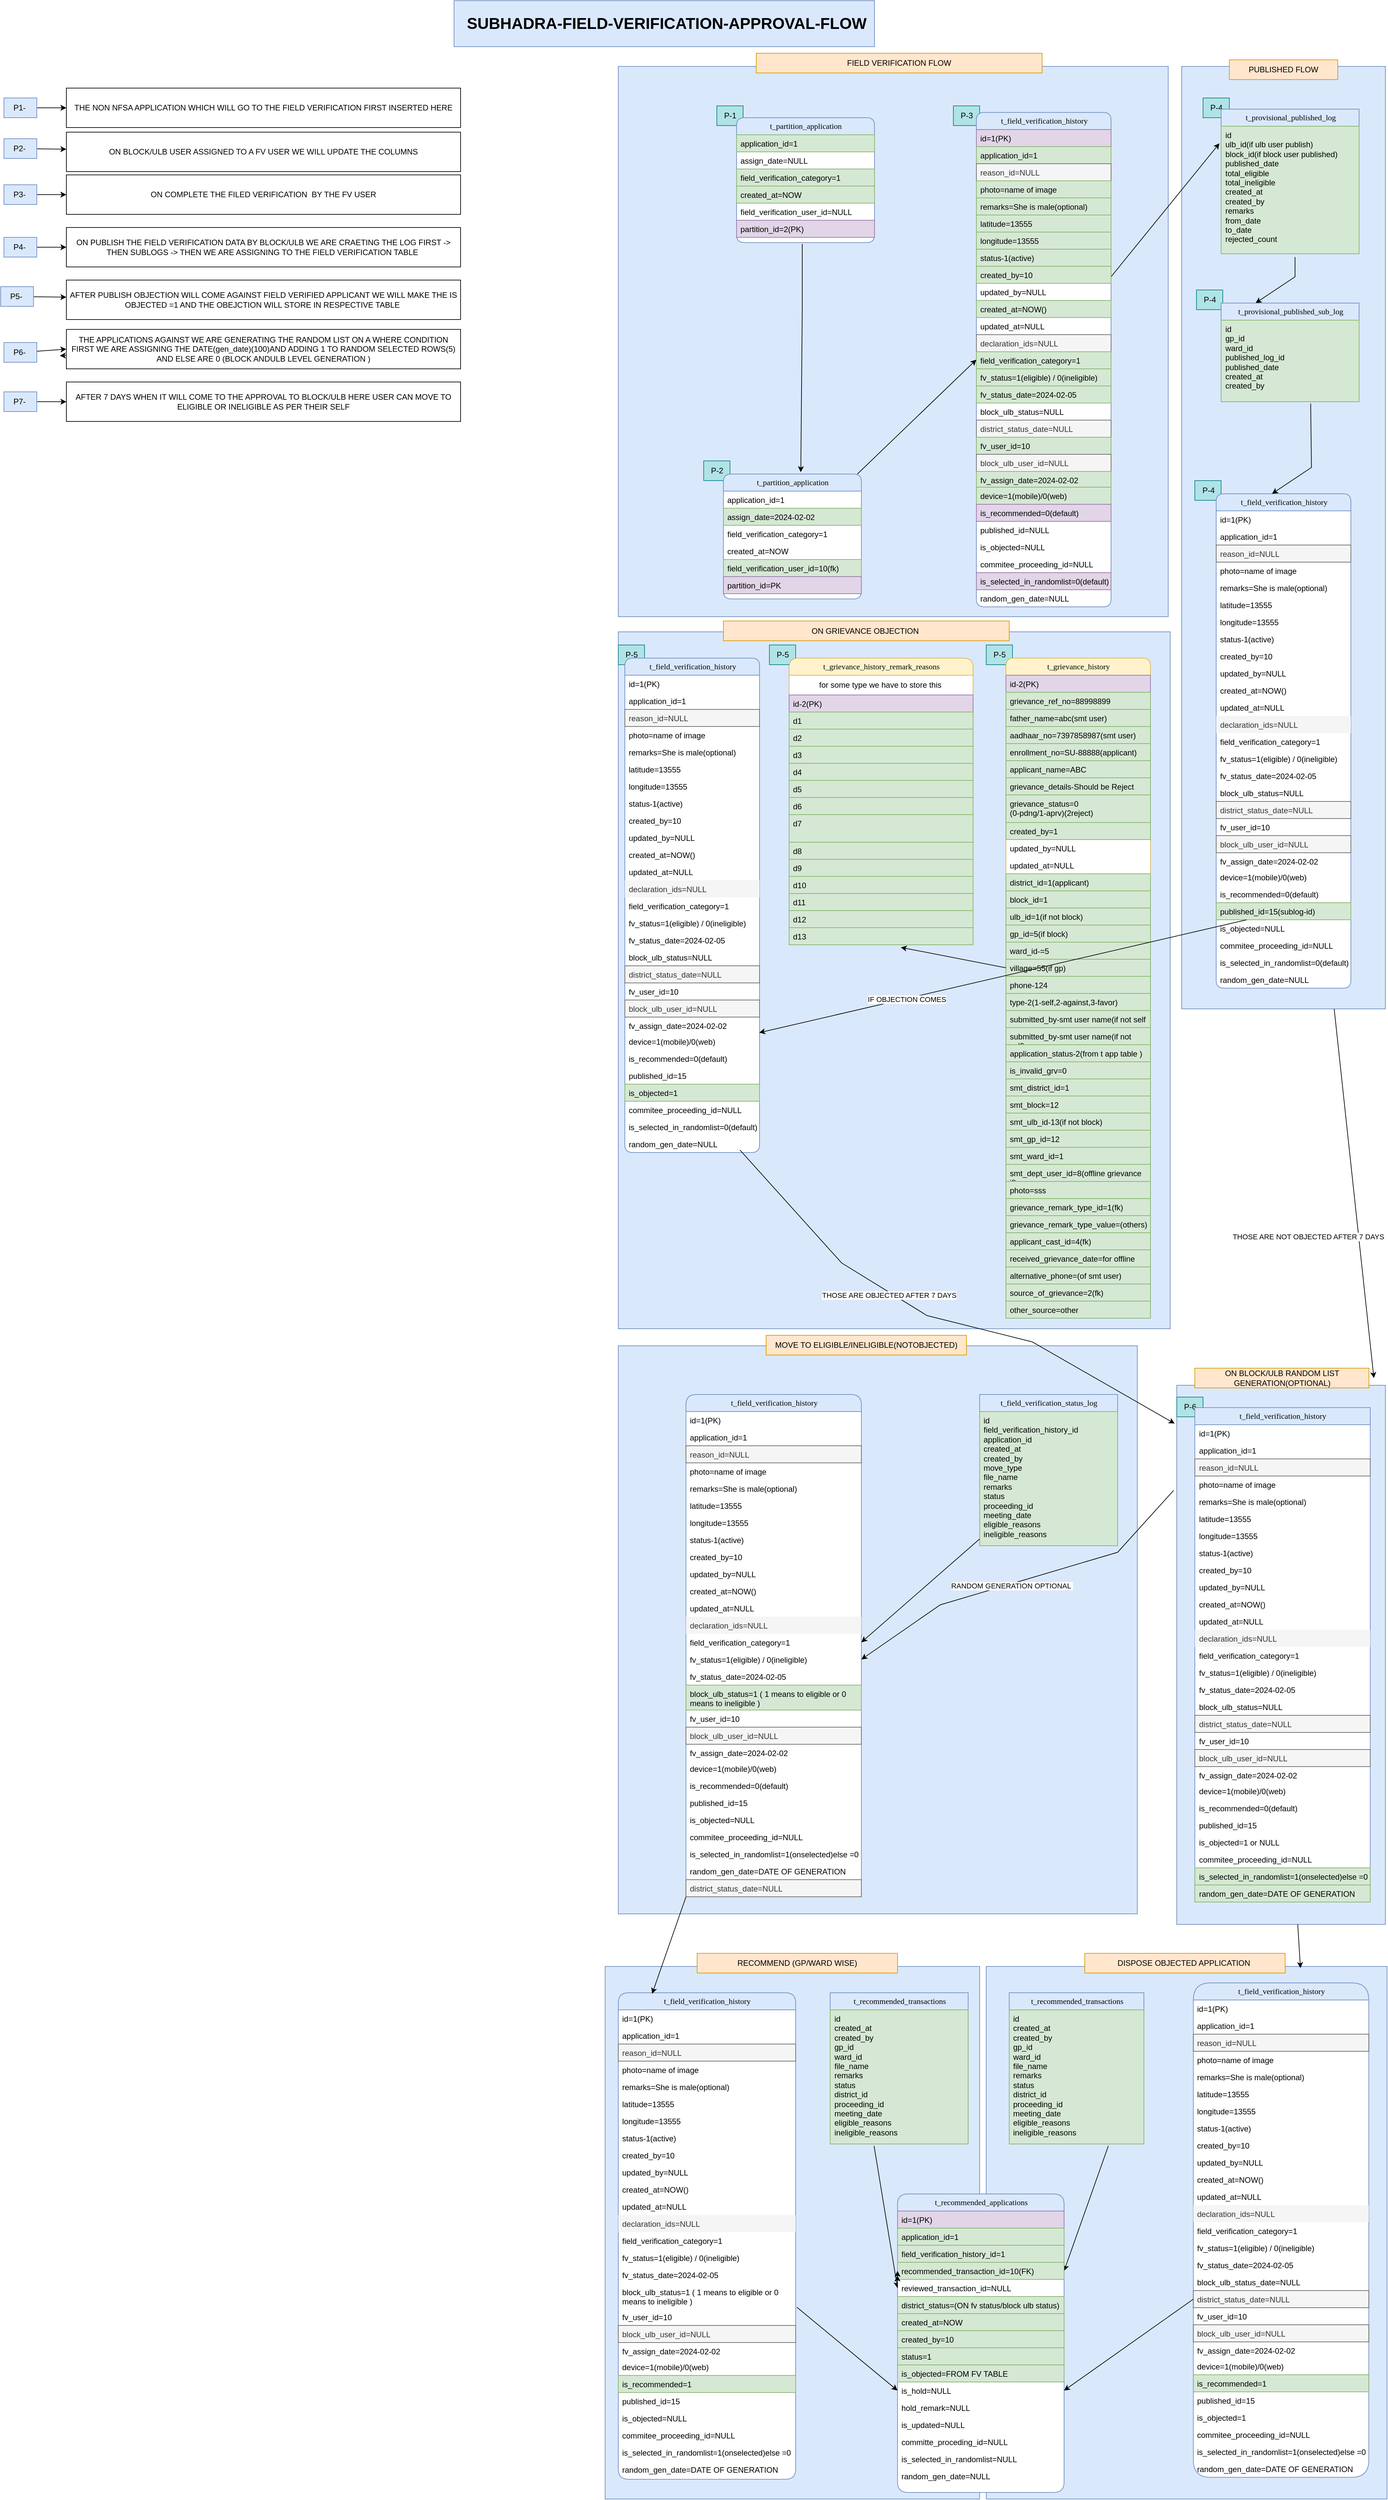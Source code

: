 <mxfile version="26.0.10">
  <diagram name="Page-1" id="5d7acffa-a066-3a61-03fe-96351882024d">
    <mxGraphModel dx="2534" dy="2407" grid="1" gridSize="10" guides="1" tooltips="1" connect="1" arrows="1" fold="1" page="1" pageScale="1" pageWidth="1100" pageHeight="850" background="#ffffff" math="0" shadow="0">
      <root>
        <mxCell id="0" />
        <mxCell id="1" parent="0" />
        <mxCell id="mOaUi8r3s6zJGnczRY0B-539" value="" style="rounded=0;whiteSpace=wrap;html=1;fillColor=#dae8fc;strokeColor=#6c8ebf;" vertex="1" parent="1">
          <mxGeometry x="-120" y="2100" width="570" height="810" as="geometry" />
        </mxCell>
        <mxCell id="mOaUi8r3s6zJGnczRY0B-535" value="" style="rounded=0;whiteSpace=wrap;html=1;fillColor=#dae8fc;strokeColor=#6c8ebf;" vertex="1" parent="1">
          <mxGeometry x="460" y="2100" width="610" height="810" as="geometry" />
        </mxCell>
        <mxCell id="mOaUi8r3s6zJGnczRY0B-491" value="" style="rounded=0;whiteSpace=wrap;html=1;fillColor=#dae8fc;strokeColor=#6c8ebf;" vertex="1" parent="1">
          <mxGeometry x="-100" y="1156" width="790" height="864" as="geometry" />
        </mxCell>
        <mxCell id="mOaUi8r3s6zJGnczRY0B-419" value="" style="rounded=0;whiteSpace=wrap;html=1;fillColor=#dae8fc;strokeColor=#6c8ebf;" vertex="1" parent="1">
          <mxGeometry x="750" y="1216" width="317.5" height="820" as="geometry" />
        </mxCell>
        <mxCell id="mOaUi8r3s6zJGnczRY0B-346" value="" style="rounded=0;whiteSpace=wrap;html=1;fillColor=#dae8fc;strokeColor=#6c8ebf;" vertex="1" parent="1">
          <mxGeometry x="-100" y="70" width="840" height="1060" as="geometry" />
        </mxCell>
        <mxCell id="mOaUi8r3s6zJGnczRY0B-258" value="" style="rounded=0;whiteSpace=wrap;html=1;fillColor=#dae8fc;strokeColor=#6c8ebf;" vertex="1" parent="1">
          <mxGeometry x="757.5" y="-790" width="310" height="1433.5" as="geometry" />
        </mxCell>
        <mxCell id="mOaUi8r3s6zJGnczRY0B-256" value="" style="whiteSpace=wrap;html=1;aspect=fixed;fillColor=#dae8fc;strokeColor=#6c8ebf;" vertex="1" parent="1">
          <mxGeometry x="-100" y="-790" width="837" height="837" as="geometry" />
        </mxCell>
        <mxCell id="mOaUi8r3s6zJGnczRY0B-241" value="P-5" style="text;html=1;align=center;verticalAlign=middle;resizable=0;points=[];autosize=1;strokeColor=#0e8088;fillColor=#b0e3e6;" vertex="1" parent="1">
          <mxGeometry x="-100" y="90" width="40" height="30" as="geometry" />
        </mxCell>
        <mxCell id="mOaUi8r3s6zJGnczRY0B-238" value="P-4" style="text;html=1;align=center;verticalAlign=middle;resizable=0;points=[];autosize=1;strokeColor=#0e8088;fillColor=#b0e3e6;" vertex="1" parent="1">
          <mxGeometry x="777.5" y="-160" width="40" height="30" as="geometry" />
        </mxCell>
        <mxCell id="mOaUi8r3s6zJGnczRY0B-236" value="P-4" style="text;html=1;align=center;verticalAlign=middle;resizable=0;points=[];autosize=1;strokeColor=#0e8088;fillColor=#b0e3e6;" vertex="1" parent="1">
          <mxGeometry x="780" y="-450" width="40" height="30" as="geometry" />
        </mxCell>
        <mxCell id="mOaUi8r3s6zJGnczRY0B-232" value="P-4" style="text;html=1;align=center;verticalAlign=middle;resizable=0;points=[];autosize=1;strokeColor=#0e8088;fillColor=#b0e3e6;" vertex="1" parent="1">
          <mxGeometry x="790" y="-742" width="40" height="30" as="geometry" />
        </mxCell>
        <mxCell id="mOaUi8r3s6zJGnczRY0B-57" value="P-3" style="text;html=1;align=center;verticalAlign=middle;resizable=0;points=[];autosize=1;strokeColor=#0e8088;fillColor=#b0e3e6;" vertex="1" parent="1">
          <mxGeometry x="410" y="-730" width="40" height="30" as="geometry" />
        </mxCell>
        <mxCell id="mOaUi8r3s6zJGnczRY0B-26" value="P-2" style="text;html=1;align=center;verticalAlign=middle;resizable=0;points=[];autosize=1;strokeColor=#0e8088;fillColor=#b0e3e6;" vertex="1" parent="1">
          <mxGeometry x="30" y="-190" width="40" height="30" as="geometry" />
        </mxCell>
        <mxCell id="mOaUi8r3s6zJGnczRY0B-1" value="&lt;h1&gt;&amp;nbsp;SUBHADRA-FIELD-VERIFICATION-APPROVAL-FLOW&lt;/h1&gt;" style="text;html=1;align=center;verticalAlign=middle;resizable=0;points=[];autosize=1;strokeColor=#6c8ebf;fillColor=#dae8fc;" vertex="1" parent="1">
          <mxGeometry x="-350" y="-890" width="640" height="70" as="geometry" />
        </mxCell>
        <mxCell id="mOaUi8r3s6zJGnczRY0B-12" value="P-1" style="text;html=1;align=center;verticalAlign=middle;resizable=0;points=[];autosize=1;strokeColor=#0e8088;fillColor=#b0e3e6;" vertex="1" parent="1">
          <mxGeometry x="50" y="-730" width="40" height="30" as="geometry" />
        </mxCell>
        <mxCell id="mOaUi8r3s6zJGnczRY0B-18" value="" style="edgeStyle=orthogonalEdgeStyle;rounded=0;orthogonalLoop=1;jettySize=auto;html=1;" edge="1" parent="1" source="mOaUi8r3s6zJGnczRY0B-16" target="mOaUi8r3s6zJGnczRY0B-17">
          <mxGeometry relative="1" as="geometry" />
        </mxCell>
        <mxCell id="mOaUi8r3s6zJGnczRY0B-16" value="P1-&amp;nbsp;" style="text;html=1;align=center;verticalAlign=middle;resizable=0;points=[];autosize=1;strokeColor=#6c8ebf;fillColor=#dae8fc;" vertex="1" parent="1">
          <mxGeometry x="-1035" y="-742" width="50" height="30" as="geometry" />
        </mxCell>
        <mxCell id="mOaUi8r3s6zJGnczRY0B-17" value="THE NON NFSA APPLICATION WHICH WILL GO TO THE FIELD VERIFICATION FIRST INSERTED HERE" style="whiteSpace=wrap;html=1;" vertex="1" parent="1">
          <mxGeometry x="-940" y="-757" width="600" height="60" as="geometry" />
        </mxCell>
        <mxCell id="mOaUi8r3s6zJGnczRY0B-60" value="" style="edgeStyle=none;rounded=0;orthogonalLoop=1;jettySize=auto;html=1;entryX=0;entryY=0.5;entryDx=0;entryDy=0;" edge="1" parent="1" source="mOaUi8r3s6zJGnczRY0B-19" target="mOaUi8r3s6zJGnczRY0B-50">
          <mxGeometry relative="1" as="geometry">
            <mxPoint x="780" y="-615" as="targetPoint" />
          </mxGeometry>
        </mxCell>
        <mxCell id="mOaUi8r3s6zJGnczRY0B-19" value="t_partition_application" style="swimlane;html=1;fontStyle=0;childLayout=stackLayout;horizontal=1;startSize=26;fillColor=#dae8fc;horizontalStack=0;resizeParent=1;resizeLast=0;collapsible=1;marginBottom=0;swimlaneFillColor=#ffffff;align=center;rounded=1;shadow=0;comic=0;labelBackgroundColor=none;strokeWidth=1;fontFamily=Verdana;fontSize=12;strokeColor=#6c8ebf;" vertex="1" parent="1">
          <mxGeometry x="60" y="-170" width="210" height="190" as="geometry">
            <mxRectangle x="445" y="-710" width="180" height="30" as="alternateBounds" />
          </mxGeometry>
        </mxCell>
        <mxCell id="mOaUi8r3s6zJGnczRY0B-32" value="application_id=1" style="text;html=1;strokeColor=none;fillColor=none;spacingLeft=4;spacingRight=4;whiteSpace=wrap;overflow=hidden;rotatable=0;points=[[0,0.5],[1,0.5]];portConstraint=eastwest;" vertex="1" parent="mOaUi8r3s6zJGnczRY0B-19">
          <mxGeometry y="26" width="210" height="26" as="geometry" />
        </mxCell>
        <mxCell id="mOaUi8r3s6zJGnczRY0B-33" value="assign_date=2024-02-02" style="text;html=1;strokeColor=#82b366;fillColor=#d5e8d4;spacingLeft=4;spacingRight=4;whiteSpace=wrap;overflow=hidden;rotatable=0;points=[[0,0.5],[1,0.5]];portConstraint=eastwest;" vertex="1" parent="mOaUi8r3s6zJGnczRY0B-19">
          <mxGeometry y="52" width="210" height="26" as="geometry" />
        </mxCell>
        <mxCell id="mOaUi8r3s6zJGnczRY0B-34" value="field_verification_category=1" style="text;html=1;strokeColor=none;fillColor=none;spacingLeft=4;spacingRight=4;whiteSpace=wrap;overflow=hidden;rotatable=0;points=[[0,0.5],[1,0.5]];portConstraint=eastwest;" vertex="1" parent="mOaUi8r3s6zJGnczRY0B-19">
          <mxGeometry y="78" width="210" height="26" as="geometry" />
        </mxCell>
        <mxCell id="mOaUi8r3s6zJGnczRY0B-35" value="created_at=NOW" style="text;html=1;strokeColor=none;fillColor=none;spacingLeft=4;spacingRight=4;whiteSpace=wrap;overflow=hidden;rotatable=0;points=[[0,0.5],[1,0.5]];portConstraint=eastwest;" vertex="1" parent="mOaUi8r3s6zJGnczRY0B-19">
          <mxGeometry y="104" width="210" height="26" as="geometry" />
        </mxCell>
        <mxCell id="mOaUi8r3s6zJGnczRY0B-36" value="field_verification_user_id=10(fk)" style="text;html=1;strokeColor=#82b366;fillColor=#d5e8d4;spacingLeft=4;spacingRight=4;whiteSpace=wrap;overflow=hidden;rotatable=0;points=[[0,0.5],[1,0.5]];portConstraint=eastwest;" vertex="1" parent="mOaUi8r3s6zJGnczRY0B-19">
          <mxGeometry y="130" width="210" height="26" as="geometry" />
        </mxCell>
        <mxCell id="mOaUi8r3s6zJGnczRY0B-37" value="partition_id=PK" style="text;html=1;strokeColor=#9673a6;fillColor=#e1d5e7;spacingLeft=4;spacingRight=4;whiteSpace=wrap;overflow=hidden;rotatable=0;points=[[0,0.5],[1,0.5]];portConstraint=eastwest;" vertex="1" parent="mOaUi8r3s6zJGnczRY0B-19">
          <mxGeometry y="156" width="210" height="26" as="geometry" />
        </mxCell>
        <mxCell id="mOaUi8r3s6zJGnczRY0B-31" value="" style="edgeStyle=none;rounded=0;orthogonalLoop=1;jettySize=auto;html=1;" edge="1" parent="1" source="mOaUi8r3s6zJGnczRY0B-27" target="mOaUi8r3s6zJGnczRY0B-28">
          <mxGeometry relative="1" as="geometry" />
        </mxCell>
        <mxCell id="mOaUi8r3s6zJGnczRY0B-27" value="P2-&amp;nbsp;" style="text;html=1;align=center;verticalAlign=middle;resizable=0;points=[];autosize=1;strokeColor=#6c8ebf;fillColor=#dae8fc;" vertex="1" parent="1">
          <mxGeometry x="-1035" y="-680" width="50" height="30" as="geometry" />
        </mxCell>
        <mxCell id="mOaUi8r3s6zJGnczRY0B-28" value="ON BLOCK/ULB USER ASSIGNED TO A FV USER WE WILL UPDATE THE COLUMNS" style="whiteSpace=wrap;html=1;" vertex="1" parent="1">
          <mxGeometry x="-940" y="-690" width="600" height="60" as="geometry" />
        </mxCell>
        <mxCell id="mOaUi8r3s6zJGnczRY0B-47" value="" style="edgeStyle=none;rounded=0;orthogonalLoop=1;jettySize=auto;html=1;" edge="1" parent="1" source="mOaUi8r3s6zJGnczRY0B-45" target="mOaUi8r3s6zJGnczRY0B-46">
          <mxGeometry relative="1" as="geometry" />
        </mxCell>
        <mxCell id="mOaUi8r3s6zJGnczRY0B-45" value="P3-&amp;nbsp;" style="text;html=1;align=center;verticalAlign=middle;resizable=0;points=[];autosize=1;strokeColor=#6c8ebf;fillColor=#dae8fc;" vertex="1" parent="1">
          <mxGeometry x="-1035" y="-610" width="50" height="30" as="geometry" />
        </mxCell>
        <mxCell id="mOaUi8r3s6zJGnczRY0B-46" value="ON COMPLETE THE FILED VERIFICATION&amp;nbsp; BY THE FV USER" style="whiteSpace=wrap;html=1;" vertex="1" parent="1">
          <mxGeometry x="-940" y="-625" width="600" height="60" as="geometry" />
        </mxCell>
        <mxCell id="mOaUi8r3s6zJGnczRY0B-245" style="edgeStyle=none;rounded=0;orthogonalLoop=1;jettySize=auto;html=1;entryX=-0.012;entryY=0.134;entryDx=0;entryDy=0;entryPerimeter=0;" edge="1" parent="1" source="mOaUi8r3s6zJGnczRY0B-50" target="mOaUi8r3s6zJGnczRY0B-194">
          <mxGeometry relative="1" as="geometry">
            <mxPoint x="660" y="-780" as="targetPoint" />
          </mxGeometry>
        </mxCell>
        <mxCell id="mOaUi8r3s6zJGnczRY0B-50" value="t_field_verification_history" style="swimlane;html=1;fontStyle=0;childLayout=stackLayout;horizontal=1;startSize=26;fillColor=#dae8fc;horizontalStack=0;resizeParent=1;resizeLast=0;collapsible=1;marginBottom=0;swimlaneFillColor=#ffffff;align=center;rounded=1;shadow=0;comic=0;labelBackgroundColor=none;strokeWidth=1;fontFamily=Verdana;fontSize=12;strokeColor=#6c8ebf;" vertex="1" parent="1">
          <mxGeometry x="445" y="-720" width="205" height="752" as="geometry">
            <mxRectangle x="445" y="-710" width="180" height="30" as="alternateBounds" />
          </mxGeometry>
        </mxCell>
        <mxCell id="mOaUi8r3s6zJGnczRY0B-51" value="id=1(PK)" style="text;html=1;strokeColor=#9673a6;fillColor=#e1d5e7;spacingLeft=4;spacingRight=4;whiteSpace=wrap;overflow=hidden;rotatable=0;points=[[0,0.5],[1,0.5]];portConstraint=eastwest;" vertex="1" parent="mOaUi8r3s6zJGnczRY0B-50">
          <mxGeometry y="26" width="205" height="26" as="geometry" />
        </mxCell>
        <mxCell id="mOaUi8r3s6zJGnczRY0B-65" value="application_id=1&lt;div&gt;&lt;br&gt;&lt;/div&gt;" style="text;html=1;strokeColor=#82b366;fillColor=#d5e8d4;spacingLeft=4;spacingRight=4;whiteSpace=wrap;overflow=hidden;rotatable=0;points=[[0,0.5],[1,0.5]];portConstraint=eastwest;" vertex="1" parent="mOaUi8r3s6zJGnczRY0B-50">
          <mxGeometry y="52" width="205" height="26" as="geometry" />
        </mxCell>
        <mxCell id="mOaUi8r3s6zJGnczRY0B-66" value="&lt;div&gt;reason_id=NULL&lt;/div&gt;" style="text;html=1;spacingLeft=4;spacingRight=4;whiteSpace=wrap;overflow=hidden;rotatable=0;points=[[0,0.5],[1,0.5]];portConstraint=eastwest;fillColor=#f5f5f5;fontColor=#333333;strokeColor=#666666;" vertex="1" parent="mOaUi8r3s6zJGnczRY0B-50">
          <mxGeometry y="78" width="205" height="26" as="geometry" />
        </mxCell>
        <mxCell id="mOaUi8r3s6zJGnczRY0B-68" value="photo=name of image" style="text;html=1;spacingLeft=4;spacingRight=4;whiteSpace=wrap;overflow=hidden;rotatable=0;points=[[0,0.5],[1,0.5]];portConstraint=eastwest;fillColor=#d5e8d4;strokeColor=#82b366;" vertex="1" parent="mOaUi8r3s6zJGnczRY0B-50">
          <mxGeometry y="104" width="205" height="26" as="geometry" />
        </mxCell>
        <mxCell id="mOaUi8r3s6zJGnczRY0B-69" value="remarks=She is male(optional)" style="text;html=1;spacingLeft=4;spacingRight=4;whiteSpace=wrap;overflow=hidden;rotatable=0;points=[[0,0.5],[1,0.5]];portConstraint=eastwest;fillColor=#d5e8d4;strokeColor=#82b366;" vertex="1" parent="mOaUi8r3s6zJGnczRY0B-50">
          <mxGeometry y="130" width="205" height="26" as="geometry" />
        </mxCell>
        <mxCell id="mOaUi8r3s6zJGnczRY0B-70" value="latitude=13555" style="text;html=1;spacingLeft=4;spacingRight=4;whiteSpace=wrap;overflow=hidden;rotatable=0;points=[[0,0.5],[1,0.5]];portConstraint=eastwest;fillColor=#d5e8d4;strokeColor=#82b366;" vertex="1" parent="mOaUi8r3s6zJGnczRY0B-50">
          <mxGeometry y="156" width="205" height="26" as="geometry" />
        </mxCell>
        <mxCell id="mOaUi8r3s6zJGnczRY0B-71" value="longitude=13555" style="text;html=1;spacingLeft=4;spacingRight=4;whiteSpace=wrap;overflow=hidden;rotatable=0;points=[[0,0.5],[1,0.5]];portConstraint=eastwest;fillColor=#d5e8d4;strokeColor=#82b366;" vertex="1" parent="mOaUi8r3s6zJGnczRY0B-50">
          <mxGeometry y="182" width="205" height="26" as="geometry" />
        </mxCell>
        <mxCell id="mOaUi8r3s6zJGnczRY0B-72" value="status-1(active)" style="text;html=1;spacingLeft=4;spacingRight=4;whiteSpace=wrap;overflow=hidden;rotatable=0;points=[[0,0.5],[1,0.5]];portConstraint=eastwest;fillColor=#d5e8d4;strokeColor=#82b366;" vertex="1" parent="mOaUi8r3s6zJGnczRY0B-50">
          <mxGeometry y="208" width="205" height="26" as="geometry" />
        </mxCell>
        <mxCell id="mOaUi8r3s6zJGnczRY0B-73" value="created_by=10" style="text;html=1;spacingLeft=4;spacingRight=4;whiteSpace=wrap;overflow=hidden;rotatable=0;points=[[0,0.5],[1,0.5]];portConstraint=eastwest;fillColor=#d5e8d4;strokeColor=#82b366;" vertex="1" parent="mOaUi8r3s6zJGnczRY0B-50">
          <mxGeometry y="234" width="205" height="26" as="geometry" />
        </mxCell>
        <mxCell id="mOaUi8r3s6zJGnczRY0B-74" value="updated_by=NULL" style="text;html=1;spacingLeft=4;spacingRight=4;whiteSpace=wrap;overflow=hidden;rotatable=0;points=[[0,0.5],[1,0.5]];portConstraint=eastwest;" vertex="1" parent="mOaUi8r3s6zJGnczRY0B-50">
          <mxGeometry y="260" width="205" height="26" as="geometry" />
        </mxCell>
        <mxCell id="mOaUi8r3s6zJGnczRY0B-75" value="created_at=NOW()" style="text;html=1;spacingLeft=4;spacingRight=4;whiteSpace=wrap;overflow=hidden;rotatable=0;points=[[0,0.5],[1,0.5]];portConstraint=eastwest;fillColor=#d5e8d4;strokeColor=#82b366;" vertex="1" parent="mOaUi8r3s6zJGnczRY0B-50">
          <mxGeometry y="286" width="205" height="26" as="geometry" />
        </mxCell>
        <mxCell id="mOaUi8r3s6zJGnczRY0B-76" value="updated_at=NULL" style="text;html=1;spacingLeft=4;spacingRight=4;whiteSpace=wrap;overflow=hidden;rotatable=0;points=[[0,0.5],[1,0.5]];portConstraint=eastwest;" vertex="1" parent="mOaUi8r3s6zJGnczRY0B-50">
          <mxGeometry y="312" width="205" height="26" as="geometry" />
        </mxCell>
        <mxCell id="mOaUi8r3s6zJGnczRY0B-103" value="declaration_ids=NULL" style="text;html=1;spacingLeft=4;spacingRight=4;whiteSpace=wrap;overflow=hidden;rotatable=0;points=[[0,0.5],[1,0.5]];portConstraint=eastwest;fillColor=#f5f5f5;fontColor=#333333;strokeColor=#666666;" vertex="1" parent="mOaUi8r3s6zJGnczRY0B-50">
          <mxGeometry y="338" width="205" height="26" as="geometry" />
        </mxCell>
        <mxCell id="mOaUi8r3s6zJGnczRY0B-104" value="field_verification_category=1" style="text;html=1;spacingLeft=4;spacingRight=4;whiteSpace=wrap;overflow=hidden;rotatable=0;points=[[0,0.5],[1,0.5]];portConstraint=eastwest;fillColor=#d5e8d4;strokeColor=#82b366;" vertex="1" parent="mOaUi8r3s6zJGnczRY0B-50">
          <mxGeometry y="364" width="205" height="26" as="geometry" />
        </mxCell>
        <mxCell id="mOaUi8r3s6zJGnczRY0B-120" value="fv_status=1(eligible) / 0(ineligible)" style="text;html=1;spacingLeft=4;spacingRight=4;whiteSpace=wrap;overflow=hidden;rotatable=0;points=[[0,0.5],[1,0.5]];portConstraint=eastwest;fillColor=#d5e8d4;strokeColor=#82b366;" vertex="1" parent="mOaUi8r3s6zJGnczRY0B-50">
          <mxGeometry y="390" width="205" height="26" as="geometry" />
        </mxCell>
        <mxCell id="mOaUi8r3s6zJGnczRY0B-121" value="fv_status_date=2024-02-05" style="text;html=1;spacingLeft=4;spacingRight=4;whiteSpace=wrap;overflow=hidden;rotatable=0;points=[[0,0.5],[1,0.5]];portConstraint=eastwest;fillColor=#d5e8d4;strokeColor=#82b366;" vertex="1" parent="mOaUi8r3s6zJGnczRY0B-50">
          <mxGeometry y="416" width="205" height="26" as="geometry" />
        </mxCell>
        <mxCell id="mOaUi8r3s6zJGnczRY0B-122" value="block_ulb_status=NULL" style="text;html=1;spacingLeft=4;spacingRight=4;whiteSpace=wrap;overflow=hidden;rotatable=0;points=[[0,0.5],[1,0.5]];portConstraint=eastwest;" vertex="1" parent="mOaUi8r3s6zJGnczRY0B-50">
          <mxGeometry y="442" width="205" height="26" as="geometry" />
        </mxCell>
        <mxCell id="mOaUi8r3s6zJGnczRY0B-123" value="district_status_date=NULL" style="text;html=1;spacingLeft=4;spacingRight=4;whiteSpace=wrap;overflow=hidden;rotatable=0;points=[[0,0.5],[1,0.5]];portConstraint=eastwest;fillColor=#f5f5f5;fontColor=#333333;strokeColor=#666666;" vertex="1" parent="mOaUi8r3s6zJGnczRY0B-50">
          <mxGeometry y="468" width="205" height="26" as="geometry" />
        </mxCell>
        <mxCell id="mOaUi8r3s6zJGnczRY0B-124" value="fv_user_id=10" style="text;html=1;spacingLeft=4;spacingRight=4;whiteSpace=wrap;overflow=hidden;rotatable=0;points=[[0,0.5],[1,0.5]];portConstraint=eastwest;fillColor=#d5e8d4;strokeColor=#82b366;" vertex="1" parent="mOaUi8r3s6zJGnczRY0B-50">
          <mxGeometry y="494" width="205" height="26" as="geometry" />
        </mxCell>
        <mxCell id="mOaUi8r3s6zJGnczRY0B-125" value="block_ulb_user_id=NULL" style="text;html=1;spacingLeft=4;spacingRight=4;whiteSpace=wrap;overflow=hidden;rotatable=0;points=[[0,0.5],[1,0.5]];portConstraint=eastwest;fillColor=#f5f5f5;fontColor=#333333;strokeColor=#666666;" vertex="1" parent="mOaUi8r3s6zJGnczRY0B-50">
          <mxGeometry y="520" width="205" height="26" as="geometry" />
        </mxCell>
        <mxCell id="mOaUi8r3s6zJGnczRY0B-126" value="fv_assign_date=2024-02-02" style="text;html=1;spacingLeft=4;spacingRight=4;whiteSpace=wrap;overflow=hidden;rotatable=0;points=[[0,0.5],[1,0.5]];portConstraint=eastwest;fillColor=#d5e8d4;strokeColor=#82b366;" vertex="1" parent="mOaUi8r3s6zJGnczRY0B-50">
          <mxGeometry y="546" width="205" height="24" as="geometry" />
        </mxCell>
        <mxCell id="mOaUi8r3s6zJGnczRY0B-127" value="device=1(mobile)/0(web)" style="text;html=1;spacingLeft=4;spacingRight=4;whiteSpace=wrap;overflow=hidden;rotatable=0;points=[[0,0.5],[1,0.5]];portConstraint=eastwest;fillColor=#d5e8d4;strokeColor=#82b366;" vertex="1" parent="mOaUi8r3s6zJGnczRY0B-50">
          <mxGeometry y="570" width="205" height="26" as="geometry" />
        </mxCell>
        <mxCell id="mOaUi8r3s6zJGnczRY0B-151" value="is_recommended=0(default)" style="text;html=1;spacingLeft=4;spacingRight=4;whiteSpace=wrap;overflow=hidden;rotatable=0;points=[[0,0.5],[1,0.5]];portConstraint=eastwest;fillColor=#e1d5e7;strokeColor=#9673a6;" vertex="1" parent="mOaUi8r3s6zJGnczRY0B-50">
          <mxGeometry y="596" width="205" height="26" as="geometry" />
        </mxCell>
        <mxCell id="mOaUi8r3s6zJGnczRY0B-152" value="published_id=NULL" style="text;html=1;spacingLeft=4;spacingRight=4;whiteSpace=wrap;overflow=hidden;rotatable=0;points=[[0,0.5],[1,0.5]];portConstraint=eastwest;" vertex="1" parent="mOaUi8r3s6zJGnczRY0B-50">
          <mxGeometry y="622" width="205" height="26" as="geometry" />
        </mxCell>
        <mxCell id="mOaUi8r3s6zJGnczRY0B-153" value="is_objected=NULL" style="text;html=1;spacingLeft=4;spacingRight=4;whiteSpace=wrap;overflow=hidden;rotatable=0;points=[[0,0.5],[1,0.5]];portConstraint=eastwest;" vertex="1" parent="mOaUi8r3s6zJGnczRY0B-50">
          <mxGeometry y="648" width="205" height="26" as="geometry" />
        </mxCell>
        <mxCell id="mOaUi8r3s6zJGnczRY0B-155" value="commitee_proceeding_id=NULL" style="text;html=1;spacingLeft=4;spacingRight=4;whiteSpace=wrap;overflow=hidden;rotatable=0;points=[[0,0.5],[1,0.5]];portConstraint=eastwest;" vertex="1" parent="mOaUi8r3s6zJGnczRY0B-50">
          <mxGeometry y="674" width="205" height="26" as="geometry" />
        </mxCell>
        <mxCell id="mOaUi8r3s6zJGnczRY0B-156" value="is_selected_in_randomlist=0(default)" style="text;html=1;spacingLeft=4;spacingRight=4;whiteSpace=wrap;overflow=hidden;rotatable=0;points=[[0,0.5],[1,0.5]];portConstraint=eastwest;fillColor=#e1d5e7;strokeColor=#9673a6;" vertex="1" parent="mOaUi8r3s6zJGnczRY0B-50">
          <mxGeometry y="700" width="205" height="26" as="geometry" />
        </mxCell>
        <mxCell id="mOaUi8r3s6zJGnczRY0B-158" value="random_gen_date=NULL" style="text;html=1;spacingLeft=4;spacingRight=4;whiteSpace=wrap;overflow=hidden;rotatable=0;points=[[0,0.5],[1,0.5]];portConstraint=eastwest;" vertex="1" parent="mOaUi8r3s6zJGnczRY0B-50">
          <mxGeometry y="726" width="205" height="26" as="geometry" />
        </mxCell>
        <mxCell id="mOaUi8r3s6zJGnczRY0B-59" value="" style="shape=waypoint;sketch=0;size=6;pointerEvents=1;points=[];fillColor=#dae8fc;resizable=0;rotatable=0;perimeter=centerPerimeter;snapToPoint=1;fontFamily=Verdana;strokeColor=#6c8ebf;fontStyle=0;startSize=26;swimlaneFillColor=#ffffff;rounded=1;shadow=0;comic=0;labelBackgroundColor=none;strokeWidth=1;" vertex="1" parent="1">
          <mxGeometry x="830" y="-625" width="20" height="20" as="geometry" />
        </mxCell>
        <mxCell id="mOaUi8r3s6zJGnczRY0B-61" value="" style="edgeStyle=none;rounded=0;orthogonalLoop=1;jettySize=auto;html=1;entryX=0.561;entryY=-0.015;entryDx=0;entryDy=0;entryPerimeter=0;" edge="1" parent="1" target="mOaUi8r3s6zJGnczRY0B-19">
          <mxGeometry relative="1" as="geometry">
            <mxPoint x="180" y="-520" as="sourcePoint" />
            <mxPoint x="180" y="-270" as="targetPoint" />
            <Array as="points">
              <mxPoint x="180" y="-420" />
            </Array>
          </mxGeometry>
        </mxCell>
        <mxCell id="mOaUi8r3s6zJGnczRY0B-161" value="" style="edgeStyle=none;rounded=0;orthogonalLoop=1;jettySize=auto;html=1;" edge="1" parent="1" source="mOaUi8r3s6zJGnczRY0B-159" target="mOaUi8r3s6zJGnczRY0B-160">
          <mxGeometry relative="1" as="geometry" />
        </mxCell>
        <mxCell id="mOaUi8r3s6zJGnczRY0B-159" value="P4-&amp;nbsp;" style="text;html=1;align=center;verticalAlign=middle;resizable=0;points=[];autosize=1;strokeColor=#6c8ebf;fillColor=#dae8fc;" vertex="1" parent="1">
          <mxGeometry x="-1035" y="-530" width="50" height="30" as="geometry" />
        </mxCell>
        <mxCell id="mOaUi8r3s6zJGnczRY0B-160" value="ON PUBLISH THE FIELD VERIFICATION DATA BY BLOCK/ULB WE ARE CRAETING THE LOG FIRST -&amp;gt; THEN SUBLOGS -&amp;gt; THEN WE ARE ASSIGNING TO THE FIELD VERIFICATION TABLE&amp;nbsp;" style="whiteSpace=wrap;html=1;" vertex="1" parent="1">
          <mxGeometry x="-940" y="-545" width="600" height="60" as="geometry" />
        </mxCell>
        <mxCell id="mOaUi8r3s6zJGnczRY0B-162" value="t_field_verification_history" style="swimlane;html=1;fontStyle=0;childLayout=stackLayout;horizontal=1;startSize=26;fillColor=#dae8fc;horizontalStack=0;resizeParent=1;resizeLast=0;collapsible=1;marginBottom=0;swimlaneFillColor=#ffffff;align=center;rounded=1;shadow=0;comic=0;labelBackgroundColor=none;strokeWidth=1;fontFamily=Verdana;fontSize=12;strokeColor=#6c8ebf;" vertex="1" parent="1">
          <mxGeometry x="810" y="-140" width="205" height="752" as="geometry">
            <mxRectangle x="445" y="-710" width="180" height="30" as="alternateBounds" />
          </mxGeometry>
        </mxCell>
        <mxCell id="mOaUi8r3s6zJGnczRY0B-163" value="id=1(PK)" style="text;html=1;spacingLeft=4;spacingRight=4;whiteSpace=wrap;overflow=hidden;rotatable=0;points=[[0,0.5],[1,0.5]];portConstraint=eastwest;" vertex="1" parent="mOaUi8r3s6zJGnczRY0B-162">
          <mxGeometry y="26" width="205" height="26" as="geometry" />
        </mxCell>
        <mxCell id="mOaUi8r3s6zJGnczRY0B-164" value="application_id=1&lt;div&gt;&lt;br&gt;&lt;/div&gt;" style="text;html=1;spacingLeft=4;spacingRight=4;whiteSpace=wrap;overflow=hidden;rotatable=0;points=[[0,0.5],[1,0.5]];portConstraint=eastwest;" vertex="1" parent="mOaUi8r3s6zJGnczRY0B-162">
          <mxGeometry y="52" width="205" height="26" as="geometry" />
        </mxCell>
        <mxCell id="mOaUi8r3s6zJGnczRY0B-165" value="&lt;div&gt;reason_id=NULL&lt;/div&gt;" style="text;html=1;spacingLeft=4;spacingRight=4;whiteSpace=wrap;overflow=hidden;rotatable=0;points=[[0,0.5],[1,0.5]];portConstraint=eastwest;fillColor=#f5f5f5;fontColor=#333333;strokeColor=#666666;" vertex="1" parent="mOaUi8r3s6zJGnczRY0B-162">
          <mxGeometry y="78" width="205" height="26" as="geometry" />
        </mxCell>
        <mxCell id="mOaUi8r3s6zJGnczRY0B-166" value="photo=name of image" style="text;html=1;spacingLeft=4;spacingRight=4;whiteSpace=wrap;overflow=hidden;rotatable=0;points=[[0,0.5],[1,0.5]];portConstraint=eastwest;" vertex="1" parent="mOaUi8r3s6zJGnczRY0B-162">
          <mxGeometry y="104" width="205" height="26" as="geometry" />
        </mxCell>
        <mxCell id="mOaUi8r3s6zJGnczRY0B-167" value="remarks=She is male(optional)" style="text;html=1;spacingLeft=4;spacingRight=4;whiteSpace=wrap;overflow=hidden;rotatable=0;points=[[0,0.5],[1,0.5]];portConstraint=eastwest;" vertex="1" parent="mOaUi8r3s6zJGnczRY0B-162">
          <mxGeometry y="130" width="205" height="26" as="geometry" />
        </mxCell>
        <mxCell id="mOaUi8r3s6zJGnczRY0B-168" value="latitude=13555" style="text;html=1;spacingLeft=4;spacingRight=4;whiteSpace=wrap;overflow=hidden;rotatable=0;points=[[0,0.5],[1,0.5]];portConstraint=eastwest;" vertex="1" parent="mOaUi8r3s6zJGnczRY0B-162">
          <mxGeometry y="156" width="205" height="26" as="geometry" />
        </mxCell>
        <mxCell id="mOaUi8r3s6zJGnczRY0B-169" value="longitude=13555" style="text;html=1;spacingLeft=4;spacingRight=4;whiteSpace=wrap;overflow=hidden;rotatable=0;points=[[0,0.5],[1,0.5]];portConstraint=eastwest;" vertex="1" parent="mOaUi8r3s6zJGnczRY0B-162">
          <mxGeometry y="182" width="205" height="26" as="geometry" />
        </mxCell>
        <mxCell id="mOaUi8r3s6zJGnczRY0B-170" value="status-1(active)" style="text;html=1;spacingLeft=4;spacingRight=4;whiteSpace=wrap;overflow=hidden;rotatable=0;points=[[0,0.5],[1,0.5]];portConstraint=eastwest;" vertex="1" parent="mOaUi8r3s6zJGnczRY0B-162">
          <mxGeometry y="208" width="205" height="26" as="geometry" />
        </mxCell>
        <mxCell id="mOaUi8r3s6zJGnczRY0B-171" value="created_by=10" style="text;html=1;spacingLeft=4;spacingRight=4;whiteSpace=wrap;overflow=hidden;rotatable=0;points=[[0,0.5],[1,0.5]];portConstraint=eastwest;" vertex="1" parent="mOaUi8r3s6zJGnczRY0B-162">
          <mxGeometry y="234" width="205" height="26" as="geometry" />
        </mxCell>
        <mxCell id="mOaUi8r3s6zJGnczRY0B-172" value="updated_by=NULL" style="text;html=1;spacingLeft=4;spacingRight=4;whiteSpace=wrap;overflow=hidden;rotatable=0;points=[[0,0.5],[1,0.5]];portConstraint=eastwest;" vertex="1" parent="mOaUi8r3s6zJGnczRY0B-162">
          <mxGeometry y="260" width="205" height="26" as="geometry" />
        </mxCell>
        <mxCell id="mOaUi8r3s6zJGnczRY0B-173" value="created_at=NOW()" style="text;html=1;spacingLeft=4;spacingRight=4;whiteSpace=wrap;overflow=hidden;rotatable=0;points=[[0,0.5],[1,0.5]];portConstraint=eastwest;" vertex="1" parent="mOaUi8r3s6zJGnczRY0B-162">
          <mxGeometry y="286" width="205" height="26" as="geometry" />
        </mxCell>
        <mxCell id="mOaUi8r3s6zJGnczRY0B-174" value="updated_at=NULL" style="text;html=1;spacingLeft=4;spacingRight=4;whiteSpace=wrap;overflow=hidden;rotatable=0;points=[[0,0.5],[1,0.5]];portConstraint=eastwest;" vertex="1" parent="mOaUi8r3s6zJGnczRY0B-162">
          <mxGeometry y="312" width="205" height="26" as="geometry" />
        </mxCell>
        <mxCell id="mOaUi8r3s6zJGnczRY0B-175" value="declaration_ids=NULL" style="text;html=1;spacingLeft=4;spacingRight=4;whiteSpace=wrap;overflow=hidden;rotatable=0;points=[[0,0.5],[1,0.5]];portConstraint=eastwest;fillColor=#f5f5f5;fontColor=#333333;" vertex="1" parent="mOaUi8r3s6zJGnczRY0B-162">
          <mxGeometry y="338" width="205" height="26" as="geometry" />
        </mxCell>
        <mxCell id="mOaUi8r3s6zJGnczRY0B-176" value="field_verification_category=1" style="text;html=1;spacingLeft=4;spacingRight=4;whiteSpace=wrap;overflow=hidden;rotatable=0;points=[[0,0.5],[1,0.5]];portConstraint=eastwest;" vertex="1" parent="mOaUi8r3s6zJGnczRY0B-162">
          <mxGeometry y="364" width="205" height="26" as="geometry" />
        </mxCell>
        <mxCell id="mOaUi8r3s6zJGnczRY0B-177" value="fv_status=1(eligible) / 0(ineligible)" style="text;html=1;spacingLeft=4;spacingRight=4;whiteSpace=wrap;overflow=hidden;rotatable=0;points=[[0,0.5],[1,0.5]];portConstraint=eastwest;" vertex="1" parent="mOaUi8r3s6zJGnczRY0B-162">
          <mxGeometry y="390" width="205" height="26" as="geometry" />
        </mxCell>
        <mxCell id="mOaUi8r3s6zJGnczRY0B-178" value="fv_status_date=2024-02-05" style="text;html=1;spacingLeft=4;spacingRight=4;whiteSpace=wrap;overflow=hidden;rotatable=0;points=[[0,0.5],[1,0.5]];portConstraint=eastwest;" vertex="1" parent="mOaUi8r3s6zJGnczRY0B-162">
          <mxGeometry y="416" width="205" height="26" as="geometry" />
        </mxCell>
        <mxCell id="mOaUi8r3s6zJGnczRY0B-179" value="block_ulb_status=NULL" style="text;html=1;spacingLeft=4;spacingRight=4;whiteSpace=wrap;overflow=hidden;rotatable=0;points=[[0,0.5],[1,0.5]];portConstraint=eastwest;" vertex="1" parent="mOaUi8r3s6zJGnczRY0B-162">
          <mxGeometry y="442" width="205" height="26" as="geometry" />
        </mxCell>
        <mxCell id="mOaUi8r3s6zJGnczRY0B-180" value="district_status_date=NULL" style="text;html=1;spacingLeft=4;spacingRight=4;whiteSpace=wrap;overflow=hidden;rotatable=0;points=[[0,0.5],[1,0.5]];portConstraint=eastwest;fillColor=#f5f5f5;fontColor=#333333;strokeColor=#666666;" vertex="1" parent="mOaUi8r3s6zJGnczRY0B-162">
          <mxGeometry y="468" width="205" height="26" as="geometry" />
        </mxCell>
        <mxCell id="mOaUi8r3s6zJGnczRY0B-181" value="fv_user_id=10" style="text;html=1;spacingLeft=4;spacingRight=4;whiteSpace=wrap;overflow=hidden;rotatable=0;points=[[0,0.5],[1,0.5]];portConstraint=eastwest;" vertex="1" parent="mOaUi8r3s6zJGnczRY0B-162">
          <mxGeometry y="494" width="205" height="26" as="geometry" />
        </mxCell>
        <mxCell id="mOaUi8r3s6zJGnczRY0B-182" value="block_ulb_user_id=NULL" style="text;html=1;spacingLeft=4;spacingRight=4;whiteSpace=wrap;overflow=hidden;rotatable=0;points=[[0,0.5],[1,0.5]];portConstraint=eastwest;fillColor=#f5f5f5;fontColor=#333333;strokeColor=#666666;" vertex="1" parent="mOaUi8r3s6zJGnczRY0B-162">
          <mxGeometry y="520" width="205" height="26" as="geometry" />
        </mxCell>
        <mxCell id="mOaUi8r3s6zJGnczRY0B-183" value="fv_assign_date=2024-02-02" style="text;html=1;spacingLeft=4;spacingRight=4;whiteSpace=wrap;overflow=hidden;rotatable=0;points=[[0,0.5],[1,0.5]];portConstraint=eastwest;" vertex="1" parent="mOaUi8r3s6zJGnczRY0B-162">
          <mxGeometry y="546" width="205" height="24" as="geometry" />
        </mxCell>
        <mxCell id="mOaUi8r3s6zJGnczRY0B-184" value="device=1(mobile)/0(web)" style="text;html=1;spacingLeft=4;spacingRight=4;whiteSpace=wrap;overflow=hidden;rotatable=0;points=[[0,0.5],[1,0.5]];portConstraint=eastwest;" vertex="1" parent="mOaUi8r3s6zJGnczRY0B-162">
          <mxGeometry y="570" width="205" height="26" as="geometry" />
        </mxCell>
        <mxCell id="mOaUi8r3s6zJGnczRY0B-185" value="is_recommended=0(default)" style="text;html=1;spacingLeft=4;spacingRight=4;whiteSpace=wrap;overflow=hidden;rotatable=0;points=[[0,0.5],[1,0.5]];portConstraint=eastwest;" vertex="1" parent="mOaUi8r3s6zJGnczRY0B-162">
          <mxGeometry y="596" width="205" height="26" as="geometry" />
        </mxCell>
        <mxCell id="mOaUi8r3s6zJGnczRY0B-186" value="published_id=15(sublog-id)" style="text;html=1;spacingLeft=4;spacingRight=4;whiteSpace=wrap;overflow=hidden;rotatable=0;points=[[0,0.5],[1,0.5]];portConstraint=eastwest;fillColor=#d5e8d4;strokeColor=#82b366;" vertex="1" parent="mOaUi8r3s6zJGnczRY0B-162">
          <mxGeometry y="622" width="205" height="26" as="geometry" />
        </mxCell>
        <mxCell id="mOaUi8r3s6zJGnczRY0B-187" value="is_objected=NULL" style="text;html=1;spacingLeft=4;spacingRight=4;whiteSpace=wrap;overflow=hidden;rotatable=0;points=[[0,0.5],[1,0.5]];portConstraint=eastwest;" vertex="1" parent="mOaUi8r3s6zJGnczRY0B-162">
          <mxGeometry y="648" width="205" height="26" as="geometry" />
        </mxCell>
        <mxCell id="mOaUi8r3s6zJGnczRY0B-188" value="commitee_proceeding_id=NULL" style="text;html=1;spacingLeft=4;spacingRight=4;whiteSpace=wrap;overflow=hidden;rotatable=0;points=[[0,0.5],[1,0.5]];portConstraint=eastwest;" vertex="1" parent="mOaUi8r3s6zJGnczRY0B-162">
          <mxGeometry y="674" width="205" height="26" as="geometry" />
        </mxCell>
        <mxCell id="mOaUi8r3s6zJGnczRY0B-189" value="is_selected_in_randomlist=0(default)" style="text;html=1;spacingLeft=4;spacingRight=4;whiteSpace=wrap;overflow=hidden;rotatable=0;points=[[0,0.5],[1,0.5]];portConstraint=eastwest;" vertex="1" parent="mOaUi8r3s6zJGnczRY0B-162">
          <mxGeometry y="700" width="205" height="26" as="geometry" />
        </mxCell>
        <mxCell id="mOaUi8r3s6zJGnczRY0B-190" value="random_gen_date=NULL" style="text;html=1;spacingLeft=4;spacingRight=4;whiteSpace=wrap;overflow=hidden;rotatable=0;points=[[0,0.5],[1,0.5]];portConstraint=eastwest;" vertex="1" parent="mOaUi8r3s6zJGnczRY0B-162">
          <mxGeometry y="726" width="205" height="26" as="geometry" />
        </mxCell>
        <mxCell id="mOaUi8r3s6zJGnczRY0B-193" value="t_provisional_published_log" style="swimlane;html=1;fontStyle=0;childLayout=stackLayout;horizontal=1;startSize=26;fillColor=#dae8fc;horizontalStack=0;resizeParent=1;resizeLast=0;collapsible=1;marginBottom=0;swimlaneFillColor=#ffffff;align=center;rounded=1;shadow=0;comic=0;labelBackgroundColor=none;strokeWidth=1;fontFamily=Verdana;fontSize=12;strokeColor=#6c8ebf;arcSize=0;" vertex="1" parent="1">
          <mxGeometry x="817.5" y="-725" width="210" height="220" as="geometry" />
        </mxCell>
        <mxCell id="mOaUi8r3s6zJGnczRY0B-194" value="&lt;div&gt;id&lt;/div&gt;&lt;div&gt;ulb_id(if ulb user publish)&lt;/div&gt;&lt;div&gt;block_id(if block user published)&lt;/div&gt;&lt;div&gt;published_date&lt;/div&gt;&lt;div&gt;total_eligible&lt;/div&gt;&lt;div&gt;total_ineligible&lt;/div&gt;&lt;div&gt;created_at&lt;/div&gt;&lt;div&gt;created_by&lt;/div&gt;&lt;div&gt;remarks&lt;/div&gt;&lt;div&gt;from_date&lt;/div&gt;&lt;div&gt;to_date&lt;/div&gt;&lt;div&gt;rejected_count&lt;/div&gt;" style="text;html=1;strokeColor=#82b366;fillColor=#d5e8d4;spacingLeft=4;spacingRight=4;whiteSpace=wrap;overflow=hidden;rotatable=0;points=[[0,0.5],[1,0.5]];portConstraint=eastwest;" vertex="1" parent="mOaUi8r3s6zJGnczRY0B-193">
          <mxGeometry y="26" width="210" height="194" as="geometry" />
        </mxCell>
        <mxCell id="mOaUi8r3s6zJGnczRY0B-202" value="" style="edgeStyle=none;rounded=0;orthogonalLoop=1;jettySize=auto;html=1;" edge="1" parent="1">
          <mxGeometry relative="1" as="geometry">
            <mxPoint x="930" y="-500" as="sourcePoint" />
            <mxPoint x="870" y="-430" as="targetPoint" />
            <Array as="points">
              <mxPoint x="930" y="-470" />
            </Array>
          </mxGeometry>
        </mxCell>
        <mxCell id="mOaUi8r3s6zJGnczRY0B-203" value="t_field_verification_history" style="swimlane;html=1;fontStyle=0;childLayout=stackLayout;horizontal=1;startSize=26;fillColor=#dae8fc;horizontalStack=0;resizeParent=1;resizeLast=0;collapsible=1;marginBottom=0;swimlaneFillColor=#ffffff;align=center;rounded=1;shadow=0;comic=0;labelBackgroundColor=none;strokeWidth=1;fontFamily=Verdana;fontSize=12;strokeColor=#6c8ebf;" vertex="1" parent="1">
          <mxGeometry x="-90" y="110" width="205" height="752" as="geometry">
            <mxRectangle x="445" y="-710" width="180" height="30" as="alternateBounds" />
          </mxGeometry>
        </mxCell>
        <mxCell id="mOaUi8r3s6zJGnczRY0B-204" value="id=1(PK)" style="text;html=1;spacingLeft=4;spacingRight=4;whiteSpace=wrap;overflow=hidden;rotatable=0;points=[[0,0.5],[1,0.5]];portConstraint=eastwest;" vertex="1" parent="mOaUi8r3s6zJGnczRY0B-203">
          <mxGeometry y="26" width="205" height="26" as="geometry" />
        </mxCell>
        <mxCell id="mOaUi8r3s6zJGnczRY0B-205" value="application_id=1&lt;div&gt;&lt;br&gt;&lt;/div&gt;" style="text;html=1;spacingLeft=4;spacingRight=4;whiteSpace=wrap;overflow=hidden;rotatable=0;points=[[0,0.5],[1,0.5]];portConstraint=eastwest;" vertex="1" parent="mOaUi8r3s6zJGnczRY0B-203">
          <mxGeometry y="52" width="205" height="26" as="geometry" />
        </mxCell>
        <mxCell id="mOaUi8r3s6zJGnczRY0B-206" value="&lt;div&gt;reason_id=NULL&lt;/div&gt;" style="text;html=1;spacingLeft=4;spacingRight=4;whiteSpace=wrap;overflow=hidden;rotatable=0;points=[[0,0.5],[1,0.5]];portConstraint=eastwest;fillColor=#f5f5f5;fontColor=#333333;strokeColor=#666666;" vertex="1" parent="mOaUi8r3s6zJGnczRY0B-203">
          <mxGeometry y="78" width="205" height="26" as="geometry" />
        </mxCell>
        <mxCell id="mOaUi8r3s6zJGnczRY0B-207" value="photo=name of image" style="text;html=1;spacingLeft=4;spacingRight=4;whiteSpace=wrap;overflow=hidden;rotatable=0;points=[[0,0.5],[1,0.5]];portConstraint=eastwest;" vertex="1" parent="mOaUi8r3s6zJGnczRY0B-203">
          <mxGeometry y="104" width="205" height="26" as="geometry" />
        </mxCell>
        <mxCell id="mOaUi8r3s6zJGnczRY0B-208" value="remarks=She is male(optional)" style="text;html=1;spacingLeft=4;spacingRight=4;whiteSpace=wrap;overflow=hidden;rotatable=0;points=[[0,0.5],[1,0.5]];portConstraint=eastwest;" vertex="1" parent="mOaUi8r3s6zJGnczRY0B-203">
          <mxGeometry y="130" width="205" height="26" as="geometry" />
        </mxCell>
        <mxCell id="mOaUi8r3s6zJGnczRY0B-209" value="latitude=13555" style="text;html=1;spacingLeft=4;spacingRight=4;whiteSpace=wrap;overflow=hidden;rotatable=0;points=[[0,0.5],[1,0.5]];portConstraint=eastwest;" vertex="1" parent="mOaUi8r3s6zJGnczRY0B-203">
          <mxGeometry y="156" width="205" height="26" as="geometry" />
        </mxCell>
        <mxCell id="mOaUi8r3s6zJGnczRY0B-210" value="longitude=13555" style="text;html=1;spacingLeft=4;spacingRight=4;whiteSpace=wrap;overflow=hidden;rotatable=0;points=[[0,0.5],[1,0.5]];portConstraint=eastwest;" vertex="1" parent="mOaUi8r3s6zJGnczRY0B-203">
          <mxGeometry y="182" width="205" height="26" as="geometry" />
        </mxCell>
        <mxCell id="mOaUi8r3s6zJGnczRY0B-211" value="status-1(active)" style="text;html=1;spacingLeft=4;spacingRight=4;whiteSpace=wrap;overflow=hidden;rotatable=0;points=[[0,0.5],[1,0.5]];portConstraint=eastwest;" vertex="1" parent="mOaUi8r3s6zJGnczRY0B-203">
          <mxGeometry y="208" width="205" height="26" as="geometry" />
        </mxCell>
        <mxCell id="mOaUi8r3s6zJGnczRY0B-212" value="created_by=10" style="text;html=1;spacingLeft=4;spacingRight=4;whiteSpace=wrap;overflow=hidden;rotatable=0;points=[[0,0.5],[1,0.5]];portConstraint=eastwest;" vertex="1" parent="mOaUi8r3s6zJGnczRY0B-203">
          <mxGeometry y="234" width="205" height="26" as="geometry" />
        </mxCell>
        <mxCell id="mOaUi8r3s6zJGnczRY0B-213" value="updated_by=NULL" style="text;html=1;spacingLeft=4;spacingRight=4;whiteSpace=wrap;overflow=hidden;rotatable=0;points=[[0,0.5],[1,0.5]];portConstraint=eastwest;" vertex="1" parent="mOaUi8r3s6zJGnczRY0B-203">
          <mxGeometry y="260" width="205" height="26" as="geometry" />
        </mxCell>
        <mxCell id="mOaUi8r3s6zJGnczRY0B-214" value="created_at=NOW()" style="text;html=1;spacingLeft=4;spacingRight=4;whiteSpace=wrap;overflow=hidden;rotatable=0;points=[[0,0.5],[1,0.5]];portConstraint=eastwest;" vertex="1" parent="mOaUi8r3s6zJGnczRY0B-203">
          <mxGeometry y="286" width="205" height="26" as="geometry" />
        </mxCell>
        <mxCell id="mOaUi8r3s6zJGnczRY0B-215" value="updated_at=NULL" style="text;html=1;spacingLeft=4;spacingRight=4;whiteSpace=wrap;overflow=hidden;rotatable=0;points=[[0,0.5],[1,0.5]];portConstraint=eastwest;" vertex="1" parent="mOaUi8r3s6zJGnczRY0B-203">
          <mxGeometry y="312" width="205" height="26" as="geometry" />
        </mxCell>
        <mxCell id="mOaUi8r3s6zJGnczRY0B-216" value="declaration_ids=NULL" style="text;html=1;spacingLeft=4;spacingRight=4;whiteSpace=wrap;overflow=hidden;rotatable=0;points=[[0,0.5],[1,0.5]];portConstraint=eastwest;fillColor=#f5f5f5;fontColor=#333333;" vertex="1" parent="mOaUi8r3s6zJGnczRY0B-203">
          <mxGeometry y="338" width="205" height="26" as="geometry" />
        </mxCell>
        <mxCell id="mOaUi8r3s6zJGnczRY0B-217" value="field_verification_category=1" style="text;html=1;spacingLeft=4;spacingRight=4;whiteSpace=wrap;overflow=hidden;rotatable=0;points=[[0,0.5],[1,0.5]];portConstraint=eastwest;" vertex="1" parent="mOaUi8r3s6zJGnczRY0B-203">
          <mxGeometry y="364" width="205" height="26" as="geometry" />
        </mxCell>
        <mxCell id="mOaUi8r3s6zJGnczRY0B-218" value="fv_status=1(eligible) / 0(ineligible)" style="text;html=1;spacingLeft=4;spacingRight=4;whiteSpace=wrap;overflow=hidden;rotatable=0;points=[[0,0.5],[1,0.5]];portConstraint=eastwest;" vertex="1" parent="mOaUi8r3s6zJGnczRY0B-203">
          <mxGeometry y="390" width="205" height="26" as="geometry" />
        </mxCell>
        <mxCell id="mOaUi8r3s6zJGnczRY0B-219" value="fv_status_date=2024-02-05" style="text;html=1;spacingLeft=4;spacingRight=4;whiteSpace=wrap;overflow=hidden;rotatable=0;points=[[0,0.5],[1,0.5]];portConstraint=eastwest;" vertex="1" parent="mOaUi8r3s6zJGnczRY0B-203">
          <mxGeometry y="416" width="205" height="26" as="geometry" />
        </mxCell>
        <mxCell id="mOaUi8r3s6zJGnczRY0B-220" value="block_ulb_status=NULL" style="text;html=1;spacingLeft=4;spacingRight=4;whiteSpace=wrap;overflow=hidden;rotatable=0;points=[[0,0.5],[1,0.5]];portConstraint=eastwest;" vertex="1" parent="mOaUi8r3s6zJGnczRY0B-203">
          <mxGeometry y="442" width="205" height="26" as="geometry" />
        </mxCell>
        <mxCell id="mOaUi8r3s6zJGnczRY0B-221" value="district_status_date=NULL" style="text;html=1;spacingLeft=4;spacingRight=4;whiteSpace=wrap;overflow=hidden;rotatable=0;points=[[0,0.5],[1,0.5]];portConstraint=eastwest;fillColor=#f5f5f5;fontColor=#333333;strokeColor=#666666;" vertex="1" parent="mOaUi8r3s6zJGnczRY0B-203">
          <mxGeometry y="468" width="205" height="26" as="geometry" />
        </mxCell>
        <mxCell id="mOaUi8r3s6zJGnczRY0B-222" value="fv_user_id=10" style="text;html=1;spacingLeft=4;spacingRight=4;whiteSpace=wrap;overflow=hidden;rotatable=0;points=[[0,0.5],[1,0.5]];portConstraint=eastwest;" vertex="1" parent="mOaUi8r3s6zJGnczRY0B-203">
          <mxGeometry y="494" width="205" height="26" as="geometry" />
        </mxCell>
        <mxCell id="mOaUi8r3s6zJGnczRY0B-223" value="block_ulb_user_id=NULL" style="text;html=1;spacingLeft=4;spacingRight=4;whiteSpace=wrap;overflow=hidden;rotatable=0;points=[[0,0.5],[1,0.5]];portConstraint=eastwest;fillColor=#f5f5f5;fontColor=#333333;strokeColor=#666666;" vertex="1" parent="mOaUi8r3s6zJGnczRY0B-203">
          <mxGeometry y="520" width="205" height="26" as="geometry" />
        </mxCell>
        <mxCell id="mOaUi8r3s6zJGnczRY0B-224" value="fv_assign_date=2024-02-02" style="text;html=1;spacingLeft=4;spacingRight=4;whiteSpace=wrap;overflow=hidden;rotatable=0;points=[[0,0.5],[1,0.5]];portConstraint=eastwest;" vertex="1" parent="mOaUi8r3s6zJGnczRY0B-203">
          <mxGeometry y="546" width="205" height="24" as="geometry" />
        </mxCell>
        <mxCell id="mOaUi8r3s6zJGnczRY0B-225" value="device=1(mobile)/0(web)" style="text;html=1;spacingLeft=4;spacingRight=4;whiteSpace=wrap;overflow=hidden;rotatable=0;points=[[0,0.5],[1,0.5]];portConstraint=eastwest;" vertex="1" parent="mOaUi8r3s6zJGnczRY0B-203">
          <mxGeometry y="570" width="205" height="26" as="geometry" />
        </mxCell>
        <mxCell id="mOaUi8r3s6zJGnczRY0B-226" value="is_recommended=0(default)" style="text;html=1;spacingLeft=4;spacingRight=4;whiteSpace=wrap;overflow=hidden;rotatable=0;points=[[0,0.5],[1,0.5]];portConstraint=eastwest;" vertex="1" parent="mOaUi8r3s6zJGnczRY0B-203">
          <mxGeometry y="596" width="205" height="26" as="geometry" />
        </mxCell>
        <mxCell id="mOaUi8r3s6zJGnczRY0B-227" value="published_id=15" style="text;html=1;spacingLeft=4;spacingRight=4;whiteSpace=wrap;overflow=hidden;rotatable=0;points=[[0,0.5],[1,0.5]];portConstraint=eastwest;" vertex="1" parent="mOaUi8r3s6zJGnczRY0B-203">
          <mxGeometry y="622" width="205" height="26" as="geometry" />
        </mxCell>
        <mxCell id="mOaUi8r3s6zJGnczRY0B-228" value="is_objected=1" style="text;html=1;spacingLeft=4;spacingRight=4;whiteSpace=wrap;overflow=hidden;rotatable=0;points=[[0,0.5],[1,0.5]];portConstraint=eastwest;fillColor=#d5e8d4;strokeColor=#82b366;" vertex="1" parent="mOaUi8r3s6zJGnczRY0B-203">
          <mxGeometry y="648" width="205" height="26" as="geometry" />
        </mxCell>
        <mxCell id="mOaUi8r3s6zJGnczRY0B-229" value="commitee_proceeding_id=NULL" style="text;html=1;spacingLeft=4;spacingRight=4;whiteSpace=wrap;overflow=hidden;rotatable=0;points=[[0,0.5],[1,0.5]];portConstraint=eastwest;" vertex="1" parent="mOaUi8r3s6zJGnczRY0B-203">
          <mxGeometry y="674" width="205" height="26" as="geometry" />
        </mxCell>
        <mxCell id="mOaUi8r3s6zJGnczRY0B-230" value="is_selected_in_randomlist=0(default)" style="text;html=1;spacingLeft=4;spacingRight=4;whiteSpace=wrap;overflow=hidden;rotatable=0;points=[[0,0.5],[1,0.5]];portConstraint=eastwest;" vertex="1" parent="mOaUi8r3s6zJGnczRY0B-203">
          <mxGeometry y="700" width="205" height="26" as="geometry" />
        </mxCell>
        <mxCell id="mOaUi8r3s6zJGnczRY0B-231" value="random_gen_date=NULL" style="text;html=1;spacingLeft=4;spacingRight=4;whiteSpace=wrap;overflow=hidden;rotatable=0;points=[[0,0.5],[1,0.5]];portConstraint=eastwest;" vertex="1" parent="mOaUi8r3s6zJGnczRY0B-203">
          <mxGeometry y="726" width="205" height="26" as="geometry" />
        </mxCell>
        <mxCell id="mOaUi8r3s6zJGnczRY0B-233" value="t_provisional_published_sub_log" style="swimlane;html=1;fontStyle=0;childLayout=stackLayout;horizontal=1;startSize=26;fillColor=#dae8fc;horizontalStack=0;resizeParent=1;resizeLast=0;collapsible=1;marginBottom=0;swimlaneFillColor=#ffffff;align=center;rounded=1;shadow=0;comic=0;labelBackgroundColor=none;strokeWidth=1;fontFamily=Verdana;fontSize=12;strokeColor=#6c8ebf;arcSize=0;" vertex="1" parent="1">
          <mxGeometry x="817.5" y="-430" width="210" height="150" as="geometry" />
        </mxCell>
        <mxCell id="mOaUi8r3s6zJGnczRY0B-234" value="&lt;div&gt;id&lt;/div&gt;&lt;div&gt;gp_id&lt;/div&gt;&lt;div&gt;ward_id&lt;/div&gt;&lt;div&gt;published_log_id&lt;/div&gt;&lt;div&gt;published_date&lt;/div&gt;&lt;div&gt;created_at&lt;/div&gt;&lt;div&gt;created_by&lt;/div&gt;" style="text;html=1;strokeColor=#82b366;fillColor=#d5e8d4;spacingLeft=4;spacingRight=4;whiteSpace=wrap;overflow=hidden;rotatable=0;points=[[0,0.5],[1,0.5]];portConstraint=eastwest;labelBorderColor=none;" vertex="1" parent="mOaUi8r3s6zJGnczRY0B-233">
          <mxGeometry y="26" width="210" height="124" as="geometry" />
        </mxCell>
        <mxCell id="mOaUi8r3s6zJGnczRY0B-235" value="" style="edgeStyle=none;rounded=0;orthogonalLoop=1;jettySize=auto;html=1;exitX=0.649;exitY=1.022;exitDx=0;exitDy=0;exitPerimeter=0;" edge="1" parent="1" source="mOaUi8r3s6zJGnczRY0B-234">
          <mxGeometry relative="1" as="geometry">
            <mxPoint x="955" y="-210" as="sourcePoint" />
            <mxPoint x="895" y="-140" as="targetPoint" />
            <Array as="points">
              <mxPoint x="955" y="-180" />
            </Array>
          </mxGeometry>
        </mxCell>
        <mxCell id="mOaUi8r3s6zJGnczRY0B-242" value="AFTER PUBLISH OBJECTION WILL COME AGAINST FIELD VERIFIED APPLICANT WE WILL MAKE THE IS OBJECTED =1 AND THE OBEJCTION WILL STORE IN RESPECTIVE TABLE&amp;nbsp;" style="whiteSpace=wrap;html=1;" vertex="1" parent="1">
          <mxGeometry x="-940" y="-465" width="600" height="60" as="geometry" />
        </mxCell>
        <mxCell id="mOaUi8r3s6zJGnczRY0B-244" value="" style="edgeStyle=none;rounded=0;orthogonalLoop=1;jettySize=auto;html=1;" edge="1" parent="1" source="mOaUi8r3s6zJGnczRY0B-243" target="mOaUi8r3s6zJGnczRY0B-242">
          <mxGeometry relative="1" as="geometry" />
        </mxCell>
        <mxCell id="mOaUi8r3s6zJGnczRY0B-243" value="P5-&amp;nbsp;" style="text;html=1;align=center;verticalAlign=middle;resizable=0;points=[];autosize=1;strokeColor=#6c8ebf;fillColor=#dae8fc;" vertex="1" parent="1">
          <mxGeometry x="-1040" y="-455" width="50" height="30" as="geometry" />
        </mxCell>
        <mxCell id="mOaUi8r3s6zJGnczRY0B-38" value="t_partition_application" style="swimlane;html=1;fontStyle=0;childLayout=stackLayout;horizontal=1;startSize=26;fillColor=#dae8fc;horizontalStack=0;resizeParent=1;resizeLast=0;collapsible=1;marginBottom=0;swimlaneFillColor=#ffffff;align=center;rounded=1;shadow=0;comic=0;labelBackgroundColor=none;strokeWidth=1;fontFamily=Verdana;fontSize=12;strokeColor=#6c8ebf;" vertex="1" parent="1">
          <mxGeometry x="80" y="-712" width="210" height="190" as="geometry" />
        </mxCell>
        <mxCell id="mOaUi8r3s6zJGnczRY0B-39" value="application_id=1" style="text;html=1;strokeColor=#82b366;fillColor=#d5e8d4;spacingLeft=4;spacingRight=4;whiteSpace=wrap;overflow=hidden;rotatable=0;points=[[0,0.5],[1,0.5]];portConstraint=eastwest;" vertex="1" parent="mOaUi8r3s6zJGnczRY0B-38">
          <mxGeometry y="26" width="210" height="26" as="geometry" />
        </mxCell>
        <mxCell id="mOaUi8r3s6zJGnczRY0B-40" value="assign_date=NULL" style="text;html=1;spacingLeft=4;spacingRight=4;whiteSpace=wrap;overflow=hidden;rotatable=0;points=[[0,0.5],[1,0.5]];portConstraint=eastwest;" vertex="1" parent="mOaUi8r3s6zJGnczRY0B-38">
          <mxGeometry y="52" width="210" height="26" as="geometry" />
        </mxCell>
        <mxCell id="mOaUi8r3s6zJGnczRY0B-41" value="field_verification_category=1" style="text;html=1;strokeColor=#82b366;fillColor=#d5e8d4;spacingLeft=4;spacingRight=4;whiteSpace=wrap;overflow=hidden;rotatable=0;points=[[0,0.5],[1,0.5]];portConstraint=eastwest;" vertex="1" parent="mOaUi8r3s6zJGnczRY0B-38">
          <mxGeometry y="78" width="210" height="26" as="geometry" />
        </mxCell>
        <mxCell id="mOaUi8r3s6zJGnczRY0B-42" value="created_at=NOW" style="text;html=1;strokeColor=#82b366;fillColor=#d5e8d4;spacingLeft=4;spacingRight=4;whiteSpace=wrap;overflow=hidden;rotatable=0;points=[[0,0.5],[1,0.5]];portConstraint=eastwest;" vertex="1" parent="mOaUi8r3s6zJGnczRY0B-38">
          <mxGeometry y="104" width="210" height="26" as="geometry" />
        </mxCell>
        <mxCell id="mOaUi8r3s6zJGnczRY0B-43" value="field_verification_user_id=NULL" style="text;html=1;strokeColor=none;fillColor=none;spacingLeft=4;spacingRight=4;whiteSpace=wrap;overflow=hidden;rotatable=0;points=[[0,0.5],[1,0.5]];portConstraint=eastwest;" vertex="1" parent="mOaUi8r3s6zJGnczRY0B-38">
          <mxGeometry y="130" width="210" height="26" as="geometry" />
        </mxCell>
        <mxCell id="mOaUi8r3s6zJGnczRY0B-44" value="partition_id=2(PK)" style="text;html=1;strokeColor=#9673a6;fillColor=#e1d5e7;spacingLeft=4;spacingRight=4;whiteSpace=wrap;overflow=hidden;rotatable=0;points=[[0,0.5],[1,0.5]];portConstraint=eastwest;" vertex="1" parent="mOaUi8r3s6zJGnczRY0B-38">
          <mxGeometry y="156" width="210" height="26" as="geometry" />
        </mxCell>
        <mxCell id="mOaUi8r3s6zJGnczRY0B-259" value="FIELD VERIFICATION FLOW" style="rounded=0;whiteSpace=wrap;html=1;fillColor=#ffe6cc;strokeColor=#d79b00;" vertex="1" parent="1">
          <mxGeometry x="110" y="-810" width="435" height="30" as="geometry" />
        </mxCell>
        <mxCell id="mOaUi8r3s6zJGnczRY0B-260" value="PUBLISHED FLOW" style="rounded=0;whiteSpace=wrap;html=1;fillColor=#ffe6cc;strokeColor=#d79b00;" vertex="1" parent="1">
          <mxGeometry x="830" y="-800" width="165" height="30" as="geometry" />
        </mxCell>
        <mxCell id="mOaUi8r3s6zJGnczRY0B-348" value="P-5" style="text;html=1;align=center;verticalAlign=middle;resizable=0;points=[];autosize=1;strokeColor=#0e8088;fillColor=#b0e3e6;" vertex="1" parent="1">
          <mxGeometry x="460" y="90" width="40" height="30" as="geometry" />
        </mxCell>
        <mxCell id="mOaUi8r3s6zJGnczRY0B-347" value="ON GRIEVANCE OBJECTION&amp;nbsp;" style="rounded=0;whiteSpace=wrap;html=1;fillColor=#ffe6cc;strokeColor=#d79b00;" vertex="1" parent="1">
          <mxGeometry x="60" y="53.5" width="435" height="30" as="geometry" />
        </mxCell>
        <mxCell id="mOaUi8r3s6zJGnczRY0B-349" value="P-5" style="text;html=1;align=center;verticalAlign=middle;resizable=0;points=[];autosize=1;strokeColor=#0e8088;fillColor=#b0e3e6;" vertex="1" parent="1">
          <mxGeometry x="130" y="90" width="40" height="30" as="geometry" />
        </mxCell>
        <mxCell id="mOaUi8r3s6zJGnczRY0B-246" value="t_grievance_history" style="swimlane;html=1;fontStyle=0;childLayout=stackLayout;horizontal=1;startSize=26;fillColor=#fff2cc;horizontalStack=0;resizeParent=1;resizeLast=0;collapsible=1;marginBottom=0;swimlaneFillColor=#ffffff;align=center;rounded=1;shadow=0;comic=0;labelBackgroundColor=none;strokeWidth=1;fontFamily=Verdana;fontSize=12;strokeColor=#d6b656;" vertex="1" parent="1">
          <mxGeometry x="490" y="110" width="220" height="1004" as="geometry">
            <mxRectangle x="445" y="-710" width="180" height="30" as="alternateBounds" />
          </mxGeometry>
        </mxCell>
        <mxCell id="mOaUi8r3s6zJGnczRY0B-263" value="id-2(PK)" style="text;html=1;spacingLeft=4;spacingRight=4;whiteSpace=wrap;overflow=hidden;rotatable=0;points=[[0,0.5],[1,0.5]];portConstraint=eastwest;fillColor=#e1d5e7;strokeColor=#9673a6;" vertex="1" parent="mOaUi8r3s6zJGnczRY0B-246">
          <mxGeometry y="26" width="220" height="26" as="geometry" />
        </mxCell>
        <mxCell id="mOaUi8r3s6zJGnczRY0B-264" value="grievance_ref_no=88998899" style="text;html=1;spacingLeft=4;spacingRight=4;whiteSpace=wrap;overflow=hidden;rotatable=0;points=[[0,0.5],[1,0.5]];portConstraint=eastwest;fillColor=#d5e8d4;strokeColor=#82b366;" vertex="1" parent="mOaUi8r3s6zJGnczRY0B-246">
          <mxGeometry y="52" width="220" height="26" as="geometry" />
        </mxCell>
        <mxCell id="mOaUi8r3s6zJGnczRY0B-265" value="father_name=abc(smt user)" style="text;html=1;spacingLeft=4;spacingRight=4;whiteSpace=wrap;overflow=hidden;rotatable=0;points=[[0,0.5],[1,0.5]];portConstraint=eastwest;fillColor=#d5e8d4;strokeColor=#82b366;" vertex="1" parent="mOaUi8r3s6zJGnczRY0B-246">
          <mxGeometry y="78" width="220" height="26" as="geometry" />
        </mxCell>
        <mxCell id="mOaUi8r3s6zJGnczRY0B-266" value="aadhaar_no=7397858987(smt user)" style="text;html=1;spacingLeft=4;spacingRight=4;whiteSpace=wrap;overflow=hidden;rotatable=0;points=[[0,0.5],[1,0.5]];portConstraint=eastwest;fillColor=#d5e8d4;strokeColor=#82b366;" vertex="1" parent="mOaUi8r3s6zJGnczRY0B-246">
          <mxGeometry y="104" width="220" height="26" as="geometry" />
        </mxCell>
        <mxCell id="mOaUi8r3s6zJGnczRY0B-267" value="enrollment_no=SU-88888(applicant)" style="text;html=1;spacingLeft=4;spacingRight=4;whiteSpace=wrap;overflow=hidden;rotatable=0;points=[[0,0.5],[1,0.5]];portConstraint=eastwest;fillColor=#d5e8d4;strokeColor=#82b366;" vertex="1" parent="mOaUi8r3s6zJGnczRY0B-246">
          <mxGeometry y="130" width="220" height="26" as="geometry" />
        </mxCell>
        <mxCell id="mOaUi8r3s6zJGnczRY0B-268" value="applicant_name=ABC" style="text;html=1;spacingLeft=4;spacingRight=4;whiteSpace=wrap;overflow=hidden;rotatable=0;points=[[0,0.5],[1,0.5]];portConstraint=eastwest;fillColor=#d5e8d4;strokeColor=#82b366;" vertex="1" parent="mOaUi8r3s6zJGnczRY0B-246">
          <mxGeometry y="156" width="220" height="26" as="geometry" />
        </mxCell>
        <mxCell id="mOaUi8r3s6zJGnczRY0B-269" value="grievance_details-Should be Reject" style="text;html=1;spacingLeft=4;spacingRight=4;whiteSpace=wrap;overflow=hidden;rotatable=0;points=[[0,0.5],[1,0.5]];portConstraint=eastwest;fillColor=#d5e8d4;strokeColor=#82b366;" vertex="1" parent="mOaUi8r3s6zJGnczRY0B-246">
          <mxGeometry y="182" width="220" height="26" as="geometry" />
        </mxCell>
        <mxCell id="mOaUi8r3s6zJGnczRY0B-270" value="grievance_status=0&lt;div&gt;&lt;span style=&quot;background-color: transparent; color: light-dark(rgb(0, 0, 0), rgb(255, 255, 255));&quot;&gt;(0-pdng/1-aprv)(2reject)&lt;/span&gt;&lt;/div&gt;" style="text;html=1;spacingLeft=4;spacingRight=4;whiteSpace=wrap;overflow=hidden;rotatable=0;points=[[0,0.5],[1,0.5]];portConstraint=eastwest;fillColor=#d5e8d4;strokeColor=#82b366;" vertex="1" parent="mOaUi8r3s6zJGnczRY0B-246">
          <mxGeometry y="208" width="220" height="42" as="geometry" />
        </mxCell>
        <mxCell id="mOaUi8r3s6zJGnczRY0B-271" value="created_by=1" style="text;html=1;spacingLeft=4;spacingRight=4;whiteSpace=wrap;overflow=hidden;rotatable=0;points=[[0,0.5],[1,0.5]];portConstraint=eastwest;fillColor=#d5e8d4;strokeColor=#82b366;" vertex="1" parent="mOaUi8r3s6zJGnczRY0B-246">
          <mxGeometry y="250" width="220" height="26" as="geometry" />
        </mxCell>
        <mxCell id="mOaUi8r3s6zJGnczRY0B-272" value="updated_by=NULL" style="text;html=1;spacingLeft=4;spacingRight=4;whiteSpace=wrap;overflow=hidden;rotatable=0;points=[[0,0.5],[1,0.5]];portConstraint=eastwest;" vertex="1" parent="mOaUi8r3s6zJGnczRY0B-246">
          <mxGeometry y="276" width="220" height="26" as="geometry" />
        </mxCell>
        <mxCell id="mOaUi8r3s6zJGnczRY0B-273" value="updated_at=NULL" style="text;html=1;spacingLeft=4;spacingRight=4;whiteSpace=wrap;overflow=hidden;rotatable=0;points=[[0,0.5],[1,0.5]];portConstraint=eastwest;" vertex="1" parent="mOaUi8r3s6zJGnczRY0B-246">
          <mxGeometry y="302" width="220" height="26" as="geometry" />
        </mxCell>
        <mxCell id="mOaUi8r3s6zJGnczRY0B-274" value="district_id=1(applicant)" style="text;html=1;spacingLeft=4;spacingRight=4;whiteSpace=wrap;overflow=hidden;rotatable=0;points=[[0,0.5],[1,0.5]];portConstraint=eastwest;fillColor=#d5e8d4;strokeColor=#82b366;" vertex="1" parent="mOaUi8r3s6zJGnczRY0B-246">
          <mxGeometry y="328" width="220" height="26" as="geometry" />
        </mxCell>
        <mxCell id="mOaUi8r3s6zJGnczRY0B-275" value="block_id=1" style="text;html=1;spacingLeft=4;spacingRight=4;whiteSpace=wrap;overflow=hidden;rotatable=0;points=[[0,0.5],[1,0.5]];portConstraint=eastwest;fillColor=#d5e8d4;strokeColor=#82b366;" vertex="1" parent="mOaUi8r3s6zJGnczRY0B-246">
          <mxGeometry y="354" width="220" height="26" as="geometry" />
        </mxCell>
        <mxCell id="mOaUi8r3s6zJGnczRY0B-276" value="ulb_id=1(if not block)" style="text;html=1;spacingLeft=4;spacingRight=4;whiteSpace=wrap;overflow=hidden;rotatable=0;points=[[0,0.5],[1,0.5]];portConstraint=eastwest;fillColor=#d5e8d4;strokeColor=#82b366;" vertex="1" parent="mOaUi8r3s6zJGnczRY0B-246">
          <mxGeometry y="380" width="220" height="26" as="geometry" />
        </mxCell>
        <mxCell id="mOaUi8r3s6zJGnczRY0B-277" value="gp_id=5(if block)" style="text;html=1;spacingLeft=4;spacingRight=4;whiteSpace=wrap;overflow=hidden;rotatable=0;points=[[0,0.5],[1,0.5]];portConstraint=eastwest;fillColor=#d5e8d4;strokeColor=#82b366;" vertex="1" parent="mOaUi8r3s6zJGnczRY0B-246">
          <mxGeometry y="406" width="220" height="26" as="geometry" />
        </mxCell>
        <mxCell id="mOaUi8r3s6zJGnczRY0B-278" value="ward_id-=5" style="text;html=1;spacingLeft=4;spacingRight=4;whiteSpace=wrap;overflow=hidden;rotatable=0;points=[[0,0.5],[1,0.5]];portConstraint=eastwest;fillColor=#d5e8d4;strokeColor=#82b366;" vertex="1" parent="mOaUi8r3s6zJGnczRY0B-246">
          <mxGeometry y="432" width="220" height="26" as="geometry" />
        </mxCell>
        <mxCell id="mOaUi8r3s6zJGnczRY0B-279" value="village=55(if gp)" style="text;html=1;spacingLeft=4;spacingRight=4;whiteSpace=wrap;overflow=hidden;rotatable=0;points=[[0,0.5],[1,0.5]];portConstraint=eastwest;fillColor=#d5e8d4;strokeColor=#82b366;" vertex="1" parent="mOaUi8r3s6zJGnczRY0B-246">
          <mxGeometry y="458" width="220" height="26" as="geometry" />
        </mxCell>
        <mxCell id="mOaUi8r3s6zJGnczRY0B-340" style="edgeStyle=none;rounded=0;orthogonalLoop=1;jettySize=auto;html=1;exitX=0;exitY=0.5;exitDx=0;exitDy=0;" edge="1" parent="mOaUi8r3s6zJGnczRY0B-246" source="mOaUi8r3s6zJGnczRY0B-279">
          <mxGeometry relative="1" as="geometry">
            <mxPoint x="-160" y="440" as="targetPoint" />
          </mxGeometry>
        </mxCell>
        <mxCell id="mOaUi8r3s6zJGnczRY0B-280" value="phone-124" style="text;html=1;spacingLeft=4;spacingRight=4;whiteSpace=wrap;overflow=hidden;rotatable=0;points=[[0,0.5],[1,0.5]];portConstraint=eastwest;fillColor=#d5e8d4;strokeColor=#82b366;" vertex="1" parent="mOaUi8r3s6zJGnczRY0B-246">
          <mxGeometry y="484" width="220" height="26" as="geometry" />
        </mxCell>
        <mxCell id="mOaUi8r3s6zJGnczRY0B-281" value="type-2(1-self,2-against,3-favor)" style="text;html=1;spacingLeft=4;spacingRight=4;whiteSpace=wrap;overflow=hidden;rotatable=0;points=[[0,0.5],[1,0.5]];portConstraint=eastwest;fillColor=#d5e8d4;strokeColor=#82b366;" vertex="1" parent="mOaUi8r3s6zJGnczRY0B-246">
          <mxGeometry y="510" width="220" height="26" as="geometry" />
        </mxCell>
        <mxCell id="mOaUi8r3s6zJGnczRY0B-282" value="submitted_by-smt user name(if not self" style="text;html=1;spacingLeft=4;spacingRight=4;whiteSpace=wrap;overflow=hidden;rotatable=0;points=[[0,0.5],[1,0.5]];portConstraint=eastwest;fillColor=#d5e8d4;strokeColor=#82b366;" vertex="1" parent="mOaUi8r3s6zJGnczRY0B-246">
          <mxGeometry y="536" width="220" height="26" as="geometry" />
        </mxCell>
        <mxCell id="mOaUi8r3s6zJGnczRY0B-283" value="submitted_by-smt user name(if not self)" style="text;html=1;spacingLeft=4;spacingRight=4;whiteSpace=wrap;overflow=hidden;rotatable=0;points=[[0,0.5],[1,0.5]];portConstraint=eastwest;fillColor=#d5e8d4;strokeColor=#82b366;" vertex="1" parent="mOaUi8r3s6zJGnczRY0B-246">
          <mxGeometry y="562" width="220" height="26" as="geometry" />
        </mxCell>
        <mxCell id="mOaUi8r3s6zJGnczRY0B-284" value="application_status-2(from t app table )" style="text;html=1;spacingLeft=4;spacingRight=4;whiteSpace=wrap;overflow=hidden;rotatable=0;points=[[0,0.5],[1,0.5]];portConstraint=eastwest;fillColor=#d5e8d4;strokeColor=#82b366;" vertex="1" parent="mOaUi8r3s6zJGnczRY0B-246">
          <mxGeometry y="588" width="220" height="26" as="geometry" />
        </mxCell>
        <mxCell id="mOaUi8r3s6zJGnczRY0B-285" value="is_invalid_grv=0" style="text;html=1;spacingLeft=4;spacingRight=4;whiteSpace=wrap;overflow=hidden;rotatable=0;points=[[0,0.5],[1,0.5]];portConstraint=eastwest;fillColor=#d5e8d4;strokeColor=#82b366;" vertex="1" parent="mOaUi8r3s6zJGnczRY0B-246">
          <mxGeometry y="614" width="220" height="26" as="geometry" />
        </mxCell>
        <mxCell id="mOaUi8r3s6zJGnczRY0B-286" value="smt_district_id=1" style="text;html=1;spacingLeft=4;spacingRight=4;whiteSpace=wrap;overflow=hidden;rotatable=0;points=[[0,0.5],[1,0.5]];portConstraint=eastwest;fillColor=#d5e8d4;strokeColor=#82b366;" vertex="1" parent="mOaUi8r3s6zJGnczRY0B-246">
          <mxGeometry y="640" width="220" height="26" as="geometry" />
        </mxCell>
        <mxCell id="mOaUi8r3s6zJGnczRY0B-287" value="smt_block=12" style="text;html=1;spacingLeft=4;spacingRight=4;whiteSpace=wrap;overflow=hidden;rotatable=0;points=[[0,0.5],[1,0.5]];portConstraint=eastwest;fillColor=#d5e8d4;strokeColor=#82b366;" vertex="1" parent="mOaUi8r3s6zJGnczRY0B-246">
          <mxGeometry y="666" width="220" height="26" as="geometry" />
        </mxCell>
        <mxCell id="mOaUi8r3s6zJGnczRY0B-288" value="smt_ulb_id-13(if not block)" style="text;html=1;spacingLeft=4;spacingRight=4;whiteSpace=wrap;overflow=hidden;rotatable=0;points=[[0,0.5],[1,0.5]];portConstraint=eastwest;fillColor=#d5e8d4;strokeColor=#82b366;" vertex="1" parent="mOaUi8r3s6zJGnczRY0B-246">
          <mxGeometry y="692" width="220" height="26" as="geometry" />
        </mxCell>
        <mxCell id="mOaUi8r3s6zJGnczRY0B-289" value="smt_gp_id=12" style="text;html=1;spacingLeft=4;spacingRight=4;whiteSpace=wrap;overflow=hidden;rotatable=0;points=[[0,0.5],[1,0.5]];portConstraint=eastwest;fillColor=#d5e8d4;strokeColor=#82b366;" vertex="1" parent="mOaUi8r3s6zJGnczRY0B-246">
          <mxGeometry y="718" width="220" height="26" as="geometry" />
        </mxCell>
        <mxCell id="mOaUi8r3s6zJGnczRY0B-290" value="smt_ward_id=1" style="text;html=1;spacingLeft=4;spacingRight=4;whiteSpace=wrap;overflow=hidden;rotatable=0;points=[[0,0.5],[1,0.5]];portConstraint=eastwest;fillColor=#d5e8d4;strokeColor=#82b366;" vertex="1" parent="mOaUi8r3s6zJGnczRY0B-246">
          <mxGeometry y="744" width="220" height="26" as="geometry" />
        </mxCell>
        <mxCell id="mOaUi8r3s6zJGnczRY0B-291" value="smt_dept_user_id=8(offline grievance if)" style="text;html=1;spacingLeft=4;spacingRight=4;whiteSpace=wrap;overflow=hidden;rotatable=0;points=[[0,0.5],[1,0.5]];portConstraint=eastwest;fillColor=#d5e8d4;strokeColor=#82b366;" vertex="1" parent="mOaUi8r3s6zJGnczRY0B-246">
          <mxGeometry y="770" width="220" height="26" as="geometry" />
        </mxCell>
        <mxCell id="mOaUi8r3s6zJGnczRY0B-292" value="photo=sss" style="text;html=1;spacingLeft=4;spacingRight=4;whiteSpace=wrap;overflow=hidden;rotatable=0;points=[[0,0.5],[1,0.5]];portConstraint=eastwest;fillColor=#d5e8d4;strokeColor=#82b366;" vertex="1" parent="mOaUi8r3s6zJGnczRY0B-246">
          <mxGeometry y="796" width="220" height="26" as="geometry" />
        </mxCell>
        <mxCell id="mOaUi8r3s6zJGnczRY0B-293" value="grievance_remark_type_id=1(fk)" style="text;html=1;spacingLeft=4;spacingRight=4;whiteSpace=wrap;overflow=hidden;rotatable=0;points=[[0,0.5],[1,0.5]];portConstraint=eastwest;fillColor=#d5e8d4;strokeColor=#82b366;" vertex="1" parent="mOaUi8r3s6zJGnczRY0B-246">
          <mxGeometry y="822" width="220" height="26" as="geometry" />
        </mxCell>
        <mxCell id="mOaUi8r3s6zJGnczRY0B-294" value="grievance_remark_type_value=(others)" style="text;html=1;spacingLeft=4;spacingRight=4;whiteSpace=wrap;overflow=hidden;rotatable=0;points=[[0,0.5],[1,0.5]];portConstraint=eastwest;fillColor=#d5e8d4;strokeColor=#82b366;" vertex="1" parent="mOaUi8r3s6zJGnczRY0B-246">
          <mxGeometry y="848" width="220" height="26" as="geometry" />
        </mxCell>
        <mxCell id="mOaUi8r3s6zJGnczRY0B-295" value="applicant_cast_id=4(fk)" style="text;html=1;spacingLeft=4;spacingRight=4;whiteSpace=wrap;overflow=hidden;rotatable=0;points=[[0,0.5],[1,0.5]];portConstraint=eastwest;fillColor=#d5e8d4;strokeColor=#82b366;" vertex="1" parent="mOaUi8r3s6zJGnczRY0B-246">
          <mxGeometry y="874" width="220" height="26" as="geometry" />
        </mxCell>
        <mxCell id="mOaUi8r3s6zJGnczRY0B-296" value="received_grievance_date=for offline grv" style="text;html=1;spacingLeft=4;spacingRight=4;whiteSpace=wrap;overflow=hidden;rotatable=0;points=[[0,0.5],[1,0.5]];portConstraint=eastwest;fillColor=#d5e8d4;strokeColor=#82b366;" vertex="1" parent="mOaUi8r3s6zJGnczRY0B-246">
          <mxGeometry y="900" width="220" height="26" as="geometry" />
        </mxCell>
        <mxCell id="mOaUi8r3s6zJGnczRY0B-297" value="alternative_phone=(of smt user)" style="text;html=1;spacingLeft=4;spacingRight=4;whiteSpace=wrap;overflow=hidden;rotatable=0;points=[[0,0.5],[1,0.5]];portConstraint=eastwest;fillColor=#d5e8d4;strokeColor=#82b366;" vertex="1" parent="mOaUi8r3s6zJGnczRY0B-246">
          <mxGeometry y="926" width="220" height="26" as="geometry" />
        </mxCell>
        <mxCell id="mOaUi8r3s6zJGnczRY0B-298" value="source_of_grievance=2(fk)" style="text;html=1;spacingLeft=4;spacingRight=4;whiteSpace=wrap;overflow=hidden;rotatable=0;points=[[0,0.5],[1,0.5]];portConstraint=eastwest;fillColor=#d5e8d4;strokeColor=#82b366;" vertex="1" parent="mOaUi8r3s6zJGnczRY0B-246">
          <mxGeometry y="952" width="220" height="26" as="geometry" />
        </mxCell>
        <mxCell id="mOaUi8r3s6zJGnczRY0B-299" value="other_source=other" style="text;html=1;spacingLeft=4;spacingRight=4;whiteSpace=wrap;overflow=hidden;rotatable=0;points=[[0,0.5],[1,0.5]];portConstraint=eastwest;fillColor=#d5e8d4;strokeColor=#82b366;" vertex="1" parent="mOaUi8r3s6zJGnczRY0B-246">
          <mxGeometry y="978" width="220" height="26" as="geometry" />
        </mxCell>
        <mxCell id="mOaUi8r3s6zJGnczRY0B-300" value="t_grievance_history_remark_reasons" style="swimlane;html=1;fontStyle=0;childLayout=stackLayout;horizontal=1;startSize=26;fillColor=#fff2cc;horizontalStack=0;resizeParent=1;resizeLast=0;collapsible=1;marginBottom=0;swimlaneFillColor=#ffffff;align=center;rounded=1;shadow=0;comic=0;labelBackgroundColor=none;strokeWidth=1;fontFamily=Verdana;fontSize=12;strokeColor=#d6b656;arcSize=18;" vertex="1" parent="1">
          <mxGeometry x="160" y="110" width="280" height="436" as="geometry">
            <mxRectangle x="445" y="-710" width="180" height="30" as="alternateBounds" />
          </mxGeometry>
        </mxCell>
        <mxCell id="mOaUi8r3s6zJGnczRY0B-341" value="for some type we have to store this&amp;nbsp;" style="text;html=1;align=center;verticalAlign=middle;resizable=0;points=[];autosize=1;strokeColor=none;fillColor=none;" vertex="1" parent="mOaUi8r3s6zJGnczRY0B-300">
          <mxGeometry y="26" width="280" height="30" as="geometry" />
        </mxCell>
        <mxCell id="mOaUi8r3s6zJGnczRY0B-301" value="id-2(PK)" style="text;html=1;spacingLeft=4;spacingRight=4;whiteSpace=wrap;overflow=hidden;rotatable=0;points=[[0,0.5],[1,0.5]];portConstraint=eastwest;fillColor=#e1d5e7;strokeColor=#9673a6;" vertex="1" parent="mOaUi8r3s6zJGnczRY0B-300">
          <mxGeometry y="56" width="280" height="26" as="geometry" />
        </mxCell>
        <mxCell id="mOaUi8r3s6zJGnczRY0B-302" value="d1" style="text;html=1;spacingLeft=4;spacingRight=4;whiteSpace=wrap;overflow=hidden;rotatable=0;points=[[0,0.5],[1,0.5]];portConstraint=eastwest;fillColor=#d5e8d4;strokeColor=#82b366;" vertex="1" parent="mOaUi8r3s6zJGnczRY0B-300">
          <mxGeometry y="82" width="280" height="26" as="geometry" />
        </mxCell>
        <mxCell id="mOaUi8r3s6zJGnczRY0B-303" value="d2" style="text;html=1;spacingLeft=4;spacingRight=4;whiteSpace=wrap;overflow=hidden;rotatable=0;points=[[0,0.5],[1,0.5]];portConstraint=eastwest;fillColor=#d5e8d4;strokeColor=#82b366;" vertex="1" parent="mOaUi8r3s6zJGnczRY0B-300">
          <mxGeometry y="108" width="280" height="26" as="geometry" />
        </mxCell>
        <mxCell id="mOaUi8r3s6zJGnczRY0B-304" value="d3" style="text;html=1;spacingLeft=4;spacingRight=4;whiteSpace=wrap;overflow=hidden;rotatable=0;points=[[0,0.5],[1,0.5]];portConstraint=eastwest;fillColor=#d5e8d4;strokeColor=#82b366;" vertex="1" parent="mOaUi8r3s6zJGnczRY0B-300">
          <mxGeometry y="134" width="280" height="26" as="geometry" />
        </mxCell>
        <mxCell id="mOaUi8r3s6zJGnczRY0B-305" value="d4" style="text;html=1;spacingLeft=4;spacingRight=4;whiteSpace=wrap;overflow=hidden;rotatable=0;points=[[0,0.5],[1,0.5]];portConstraint=eastwest;fillColor=#d5e8d4;strokeColor=#82b366;" vertex="1" parent="mOaUi8r3s6zJGnczRY0B-300">
          <mxGeometry y="160" width="280" height="26" as="geometry" />
        </mxCell>
        <mxCell id="mOaUi8r3s6zJGnczRY0B-306" value="d5" style="text;html=1;spacingLeft=4;spacingRight=4;whiteSpace=wrap;overflow=hidden;rotatable=0;points=[[0,0.5],[1,0.5]];portConstraint=eastwest;fillColor=#d5e8d4;strokeColor=#82b366;" vertex="1" parent="mOaUi8r3s6zJGnczRY0B-300">
          <mxGeometry y="186" width="280" height="26" as="geometry" />
        </mxCell>
        <mxCell id="mOaUi8r3s6zJGnczRY0B-307" value="d6" style="text;html=1;spacingLeft=4;spacingRight=4;whiteSpace=wrap;overflow=hidden;rotatable=0;points=[[0,0.5],[1,0.5]];portConstraint=eastwest;fillColor=#d5e8d4;strokeColor=#82b366;" vertex="1" parent="mOaUi8r3s6zJGnczRY0B-300">
          <mxGeometry y="212" width="280" height="26" as="geometry" />
        </mxCell>
        <mxCell id="mOaUi8r3s6zJGnczRY0B-308" value="d7" style="text;html=1;spacingLeft=4;spacingRight=4;whiteSpace=wrap;overflow=hidden;rotatable=0;points=[[0,0.5],[1,0.5]];portConstraint=eastwest;fillColor=#d5e8d4;strokeColor=#82b366;" vertex="1" parent="mOaUi8r3s6zJGnczRY0B-300">
          <mxGeometry y="238" width="280" height="42" as="geometry" />
        </mxCell>
        <mxCell id="mOaUi8r3s6zJGnczRY0B-309" value="d8" style="text;html=1;spacingLeft=4;spacingRight=4;whiteSpace=wrap;overflow=hidden;rotatable=0;points=[[0,0.5],[1,0.5]];portConstraint=eastwest;fillColor=#d5e8d4;strokeColor=#82b366;" vertex="1" parent="mOaUi8r3s6zJGnczRY0B-300">
          <mxGeometry y="280" width="280" height="26" as="geometry" />
        </mxCell>
        <mxCell id="mOaUi8r3s6zJGnczRY0B-310" value="d9" style="text;html=1;spacingLeft=4;spacingRight=4;whiteSpace=wrap;overflow=hidden;rotatable=0;points=[[0,0.5],[1,0.5]];portConstraint=eastwest;fillColor=#d5e8d4;strokeColor=#82b366;" vertex="1" parent="mOaUi8r3s6zJGnczRY0B-300">
          <mxGeometry y="306" width="280" height="26" as="geometry" />
        </mxCell>
        <mxCell id="mOaUi8r3s6zJGnczRY0B-311" value="d10" style="text;html=1;spacingLeft=4;spacingRight=4;whiteSpace=wrap;overflow=hidden;rotatable=0;points=[[0,0.5],[1,0.5]];portConstraint=eastwest;fillColor=#d5e8d4;strokeColor=#82b366;" vertex="1" parent="mOaUi8r3s6zJGnczRY0B-300">
          <mxGeometry y="332" width="280" height="26" as="geometry" />
        </mxCell>
        <mxCell id="mOaUi8r3s6zJGnczRY0B-312" value="d11" style="text;html=1;spacingLeft=4;spacingRight=4;whiteSpace=wrap;overflow=hidden;rotatable=0;points=[[0,0.5],[1,0.5]];portConstraint=eastwest;fillColor=#d5e8d4;strokeColor=#82b366;" vertex="1" parent="mOaUi8r3s6zJGnczRY0B-300">
          <mxGeometry y="358" width="280" height="26" as="geometry" />
        </mxCell>
        <mxCell id="mOaUi8r3s6zJGnczRY0B-313" value="d12" style="text;html=1;spacingLeft=4;spacingRight=4;whiteSpace=wrap;overflow=hidden;rotatable=0;points=[[0,0.5],[1,0.5]];portConstraint=eastwest;fillColor=#d5e8d4;strokeColor=#82b366;" vertex="1" parent="mOaUi8r3s6zJGnczRY0B-300">
          <mxGeometry y="384" width="280" height="26" as="geometry" />
        </mxCell>
        <mxCell id="mOaUi8r3s6zJGnczRY0B-314" value="d13" style="text;html=1;spacingLeft=4;spacingRight=4;whiteSpace=wrap;overflow=hidden;rotatable=0;points=[[0,0.5],[1,0.5]];portConstraint=eastwest;fillColor=#d5e8d4;strokeColor=#82b366;" vertex="1" parent="mOaUi8r3s6zJGnczRY0B-300">
          <mxGeometry y="410" width="280" height="26" as="geometry" />
        </mxCell>
        <mxCell id="mOaUi8r3s6zJGnczRY0B-382" style="edgeStyle=none;rounded=0;orthogonalLoop=1;jettySize=auto;html=1;entryX=-0.01;entryY=0.071;entryDx=0;entryDy=0;entryPerimeter=0;exitX=0.855;exitY=0.859;exitDx=0;exitDy=0;exitPerimeter=0;" edge="1" parent="1" source="mOaUi8r3s6zJGnczRY0B-231" target="mOaUi8r3s6zJGnczRY0B-419">
          <mxGeometry relative="1" as="geometry">
            <Array as="points">
              <mxPoint x="240" y="1030" />
              <mxPoint x="370" y="1110" />
              <mxPoint x="530" y="1150" />
            </Array>
          </mxGeometry>
        </mxCell>
        <mxCell id="mOaUi8r3s6zJGnczRY0B-383" value="THOSE ARE OBJECTED AFTER 7 DAYS" style="edgeLabel;html=1;align=center;verticalAlign=middle;resizable=0;points=[];" vertex="1" connectable="0" parent="mOaUi8r3s6zJGnczRY0B-382">
          <mxGeometry x="-0.001" relative="1" as="geometry">
            <mxPoint x="-73" y="-35" as="offset" />
          </mxGeometry>
        </mxCell>
        <mxCell id="mOaUi8r3s6zJGnczRY0B-388" style="edgeStyle=none;rounded=0;orthogonalLoop=1;jettySize=auto;html=1;" edge="1" parent="1" source="mOaUi8r3s6zJGnczRY0B-385">
          <mxGeometry relative="1" as="geometry">
            <mxPoint x="-950" y="-350" as="targetPoint" />
          </mxGeometry>
        </mxCell>
        <mxCell id="mOaUi8r3s6zJGnczRY0B-385" value="THE APPLICATIONS AGAINST WE ARE GENERATING THE RANDOM LIST ON A WHERE CONDITION&lt;div&gt;FIRST WE ARE ASSIGNING THE DATE(gen_date)(100)AND ADDING 1 TO RANDOM SELECTED ROWS(5) AND ELSE ARE 0 (BLOCK ANDULB LEVEL GENERATION )&lt;/div&gt;" style="whiteSpace=wrap;html=1;" vertex="1" parent="1">
          <mxGeometry x="-940" y="-390" width="600" height="60" as="geometry" />
        </mxCell>
        <mxCell id="mOaUi8r3s6zJGnczRY0B-387" style="edgeStyle=none;rounded=0;orthogonalLoop=1;jettySize=auto;html=1;entryX=0;entryY=0.5;entryDx=0;entryDy=0;" edge="1" parent="1" source="mOaUi8r3s6zJGnczRY0B-386" target="mOaUi8r3s6zJGnczRY0B-385">
          <mxGeometry relative="1" as="geometry" />
        </mxCell>
        <mxCell id="mOaUi8r3s6zJGnczRY0B-386" value="P6-&amp;nbsp;" style="text;html=1;align=center;verticalAlign=middle;resizable=0;points=[];autosize=1;strokeColor=#6c8ebf;fillColor=#dae8fc;" vertex="1" parent="1">
          <mxGeometry x="-1035" y="-370" width="50" height="30" as="geometry" />
        </mxCell>
        <mxCell id="mOaUi8r3s6zJGnczRY0B-390" value="t_field_verification_history" style="swimlane;html=1;fontStyle=0;childLayout=stackLayout;horizontal=1;startSize=26;fillColor=#dae8fc;horizontalStack=0;resizeParent=1;resizeLast=0;collapsible=1;marginBottom=0;swimlaneFillColor=#ffffff;align=center;rounded=1;shadow=0;comic=0;labelBackgroundColor=none;strokeWidth=1;fontFamily=Verdana;fontSize=12;strokeColor=#6c8ebf;arcSize=20;" vertex="1" parent="1">
          <mxGeometry x="3" y="1230" width="267" height="764" as="geometry">
            <mxRectangle x="445" y="-710" width="180" height="30" as="alternateBounds" />
          </mxGeometry>
        </mxCell>
        <mxCell id="mOaUi8r3s6zJGnczRY0B-391" value="id=1(PK)" style="text;html=1;spacingLeft=4;spacingRight=4;whiteSpace=wrap;overflow=hidden;rotatable=0;points=[[0,0.5],[1,0.5]];portConstraint=eastwest;" vertex="1" parent="mOaUi8r3s6zJGnczRY0B-390">
          <mxGeometry y="26" width="267" height="26" as="geometry" />
        </mxCell>
        <mxCell id="mOaUi8r3s6zJGnczRY0B-392" value="application_id=1&lt;div&gt;&lt;br&gt;&lt;/div&gt;" style="text;html=1;spacingLeft=4;spacingRight=4;whiteSpace=wrap;overflow=hidden;rotatable=0;points=[[0,0.5],[1,0.5]];portConstraint=eastwest;" vertex="1" parent="mOaUi8r3s6zJGnczRY0B-390">
          <mxGeometry y="52" width="267" height="26" as="geometry" />
        </mxCell>
        <mxCell id="mOaUi8r3s6zJGnczRY0B-393" value="&lt;div&gt;reason_id=NULL&lt;/div&gt;" style="text;html=1;spacingLeft=4;spacingRight=4;whiteSpace=wrap;overflow=hidden;rotatable=0;points=[[0,0.5],[1,0.5]];portConstraint=eastwest;fillColor=#f5f5f5;fontColor=#333333;strokeColor=#666666;" vertex="1" parent="mOaUi8r3s6zJGnczRY0B-390">
          <mxGeometry y="78" width="267" height="26" as="geometry" />
        </mxCell>
        <mxCell id="mOaUi8r3s6zJGnczRY0B-394" value="photo=name of image" style="text;html=1;spacingLeft=4;spacingRight=4;whiteSpace=wrap;overflow=hidden;rotatable=0;points=[[0,0.5],[1,0.5]];portConstraint=eastwest;" vertex="1" parent="mOaUi8r3s6zJGnczRY0B-390">
          <mxGeometry y="104" width="267" height="26" as="geometry" />
        </mxCell>
        <mxCell id="mOaUi8r3s6zJGnczRY0B-395" value="remarks=She is male(optional)" style="text;html=1;spacingLeft=4;spacingRight=4;whiteSpace=wrap;overflow=hidden;rotatable=0;points=[[0,0.5],[1,0.5]];portConstraint=eastwest;" vertex="1" parent="mOaUi8r3s6zJGnczRY0B-390">
          <mxGeometry y="130" width="267" height="26" as="geometry" />
        </mxCell>
        <mxCell id="mOaUi8r3s6zJGnczRY0B-396" value="latitude=13555" style="text;html=1;spacingLeft=4;spacingRight=4;whiteSpace=wrap;overflow=hidden;rotatable=0;points=[[0,0.5],[1,0.5]];portConstraint=eastwest;" vertex="1" parent="mOaUi8r3s6zJGnczRY0B-390">
          <mxGeometry y="156" width="267" height="26" as="geometry" />
        </mxCell>
        <mxCell id="mOaUi8r3s6zJGnczRY0B-397" value="longitude=13555" style="text;html=1;spacingLeft=4;spacingRight=4;whiteSpace=wrap;overflow=hidden;rotatable=0;points=[[0,0.5],[1,0.5]];portConstraint=eastwest;" vertex="1" parent="mOaUi8r3s6zJGnczRY0B-390">
          <mxGeometry y="182" width="267" height="26" as="geometry" />
        </mxCell>
        <mxCell id="mOaUi8r3s6zJGnczRY0B-398" value="status-1(active)" style="text;html=1;spacingLeft=4;spacingRight=4;whiteSpace=wrap;overflow=hidden;rotatable=0;points=[[0,0.5],[1,0.5]];portConstraint=eastwest;" vertex="1" parent="mOaUi8r3s6zJGnczRY0B-390">
          <mxGeometry y="208" width="267" height="26" as="geometry" />
        </mxCell>
        <mxCell id="mOaUi8r3s6zJGnczRY0B-399" value="created_by=10" style="text;html=1;spacingLeft=4;spacingRight=4;whiteSpace=wrap;overflow=hidden;rotatable=0;points=[[0,0.5],[1,0.5]];portConstraint=eastwest;" vertex="1" parent="mOaUi8r3s6zJGnczRY0B-390">
          <mxGeometry y="234" width="267" height="26" as="geometry" />
        </mxCell>
        <mxCell id="mOaUi8r3s6zJGnczRY0B-400" value="updated_by=NULL" style="text;html=1;spacingLeft=4;spacingRight=4;whiteSpace=wrap;overflow=hidden;rotatable=0;points=[[0,0.5],[1,0.5]];portConstraint=eastwest;" vertex="1" parent="mOaUi8r3s6zJGnczRY0B-390">
          <mxGeometry y="260" width="267" height="26" as="geometry" />
        </mxCell>
        <mxCell id="mOaUi8r3s6zJGnczRY0B-401" value="created_at=NOW()" style="text;html=1;spacingLeft=4;spacingRight=4;whiteSpace=wrap;overflow=hidden;rotatable=0;points=[[0,0.5],[1,0.5]];portConstraint=eastwest;" vertex="1" parent="mOaUi8r3s6zJGnczRY0B-390">
          <mxGeometry y="286" width="267" height="26" as="geometry" />
        </mxCell>
        <mxCell id="mOaUi8r3s6zJGnczRY0B-402" value="updated_at=NULL" style="text;html=1;spacingLeft=4;spacingRight=4;whiteSpace=wrap;overflow=hidden;rotatable=0;points=[[0,0.5],[1,0.5]];portConstraint=eastwest;" vertex="1" parent="mOaUi8r3s6zJGnczRY0B-390">
          <mxGeometry y="312" width="267" height="26" as="geometry" />
        </mxCell>
        <mxCell id="mOaUi8r3s6zJGnczRY0B-403" value="declaration_ids=NULL" style="text;html=1;spacingLeft=4;spacingRight=4;whiteSpace=wrap;overflow=hidden;rotatable=0;points=[[0,0.5],[1,0.5]];portConstraint=eastwest;fillColor=#f5f5f5;fontColor=#333333;" vertex="1" parent="mOaUi8r3s6zJGnczRY0B-390">
          <mxGeometry y="338" width="267" height="26" as="geometry" />
        </mxCell>
        <mxCell id="mOaUi8r3s6zJGnczRY0B-404" value="field_verification_category=1" style="text;html=1;spacingLeft=4;spacingRight=4;whiteSpace=wrap;overflow=hidden;rotatable=0;points=[[0,0.5],[1,0.5]];portConstraint=eastwest;" vertex="1" parent="mOaUi8r3s6zJGnczRY0B-390">
          <mxGeometry y="364" width="267" height="26" as="geometry" />
        </mxCell>
        <mxCell id="mOaUi8r3s6zJGnczRY0B-405" value="fv_status=1(eligible) / 0(ineligible)" style="text;html=1;spacingLeft=4;spacingRight=4;whiteSpace=wrap;overflow=hidden;rotatable=0;points=[[0,0.5],[1,0.5]];portConstraint=eastwest;" vertex="1" parent="mOaUi8r3s6zJGnczRY0B-390">
          <mxGeometry y="390" width="267" height="26" as="geometry" />
        </mxCell>
        <mxCell id="mOaUi8r3s6zJGnczRY0B-406" value="fv_status_date=2024-02-05" style="text;html=1;spacingLeft=4;spacingRight=4;whiteSpace=wrap;overflow=hidden;rotatable=0;points=[[0,0.5],[1,0.5]];portConstraint=eastwest;" vertex="1" parent="mOaUi8r3s6zJGnczRY0B-390">
          <mxGeometry y="416" width="267" height="26" as="geometry" />
        </mxCell>
        <mxCell id="mOaUi8r3s6zJGnczRY0B-407" value="block_ulb_status=1 ( 1 means to eligible or 0 means to ineligible )" style="text;html=1;spacingLeft=4;spacingRight=4;whiteSpace=wrap;overflow=hidden;rotatable=0;points=[[0,0.5],[1,0.5]];portConstraint=eastwest;fillColor=#d5e8d4;strokeColor=#82b366;" vertex="1" parent="mOaUi8r3s6zJGnczRY0B-390">
          <mxGeometry y="442" width="267" height="38" as="geometry" />
        </mxCell>
        <mxCell id="mOaUi8r3s6zJGnczRY0B-409" value="fv_user_id=10" style="text;html=1;spacingLeft=4;spacingRight=4;whiteSpace=wrap;overflow=hidden;rotatable=0;points=[[0,0.5],[1,0.5]];portConstraint=eastwest;" vertex="1" parent="mOaUi8r3s6zJGnczRY0B-390">
          <mxGeometry y="480" width="267" height="26" as="geometry" />
        </mxCell>
        <mxCell id="mOaUi8r3s6zJGnczRY0B-410" value="block_ulb_user_id=NULL" style="text;html=1;spacingLeft=4;spacingRight=4;whiteSpace=wrap;overflow=hidden;rotatable=0;points=[[0,0.5],[1,0.5]];portConstraint=eastwest;fillColor=#f5f5f5;fontColor=#333333;strokeColor=#666666;" vertex="1" parent="mOaUi8r3s6zJGnczRY0B-390">
          <mxGeometry y="506" width="267" height="26" as="geometry" />
        </mxCell>
        <mxCell id="mOaUi8r3s6zJGnczRY0B-411" value="fv_assign_date=2024-02-02" style="text;html=1;spacingLeft=4;spacingRight=4;whiteSpace=wrap;overflow=hidden;rotatable=0;points=[[0,0.5],[1,0.5]];portConstraint=eastwest;" vertex="1" parent="mOaUi8r3s6zJGnczRY0B-390">
          <mxGeometry y="532" width="267" height="24" as="geometry" />
        </mxCell>
        <mxCell id="mOaUi8r3s6zJGnczRY0B-412" value="device=1(mobile)/0(web)" style="text;html=1;spacingLeft=4;spacingRight=4;whiteSpace=wrap;overflow=hidden;rotatable=0;points=[[0,0.5],[1,0.5]];portConstraint=eastwest;" vertex="1" parent="mOaUi8r3s6zJGnczRY0B-390">
          <mxGeometry y="556" width="267" height="26" as="geometry" />
        </mxCell>
        <mxCell id="mOaUi8r3s6zJGnczRY0B-413" value="is_recommended=0(default)" style="text;html=1;spacingLeft=4;spacingRight=4;whiteSpace=wrap;overflow=hidden;rotatable=0;points=[[0,0.5],[1,0.5]];portConstraint=eastwest;" vertex="1" parent="mOaUi8r3s6zJGnczRY0B-390">
          <mxGeometry y="582" width="267" height="26" as="geometry" />
        </mxCell>
        <mxCell id="mOaUi8r3s6zJGnczRY0B-414" value="published_id=15" style="text;html=1;spacingLeft=4;spacingRight=4;whiteSpace=wrap;overflow=hidden;rotatable=0;points=[[0,0.5],[1,0.5]];portConstraint=eastwest;" vertex="1" parent="mOaUi8r3s6zJGnczRY0B-390">
          <mxGeometry y="608" width="267" height="26" as="geometry" />
        </mxCell>
        <mxCell id="mOaUi8r3s6zJGnczRY0B-415" value="is_objected=NULL" style="text;html=1;spacingLeft=4;spacingRight=4;whiteSpace=wrap;overflow=hidden;rotatable=0;points=[[0,0.5],[1,0.5]];portConstraint=eastwest;" vertex="1" parent="mOaUi8r3s6zJGnczRY0B-390">
          <mxGeometry y="634" width="267" height="26" as="geometry" />
        </mxCell>
        <mxCell id="mOaUi8r3s6zJGnczRY0B-416" value="commitee_proceeding_id=NULL" style="text;html=1;spacingLeft=4;spacingRight=4;whiteSpace=wrap;overflow=hidden;rotatable=0;points=[[0,0.5],[1,0.5]];portConstraint=eastwest;" vertex="1" parent="mOaUi8r3s6zJGnczRY0B-390">
          <mxGeometry y="660" width="267" height="26" as="geometry" />
        </mxCell>
        <mxCell id="mOaUi8r3s6zJGnczRY0B-417" value="is_selected_in_randomlist=1(onselected)else =0" style="text;html=1;spacingLeft=4;spacingRight=4;whiteSpace=wrap;overflow=hidden;rotatable=0;points=[[0,0.5],[1,0.5]];portConstraint=eastwest;" vertex="1" parent="mOaUi8r3s6zJGnczRY0B-390">
          <mxGeometry y="686" width="267" height="26" as="geometry" />
        </mxCell>
        <mxCell id="mOaUi8r3s6zJGnczRY0B-418" value="random_gen_date=DATE OF GENERATION" style="text;html=1;spacingLeft=4;spacingRight=4;whiteSpace=wrap;overflow=hidden;rotatable=0;points=[[0,0.5],[1,0.5]];portConstraint=eastwest;" vertex="1" parent="mOaUi8r3s6zJGnczRY0B-390">
          <mxGeometry y="712" width="267" height="26" as="geometry" />
        </mxCell>
        <mxCell id="mOaUi8r3s6zJGnczRY0B-408" value="district_status_date=NULL" style="text;html=1;spacingLeft=4;spacingRight=4;whiteSpace=wrap;overflow=hidden;rotatable=0;points=[[0,0.5],[1,0.5]];portConstraint=eastwest;fillColor=#f5f5f5;fontColor=#333333;strokeColor=#666666;" vertex="1" parent="mOaUi8r3s6zJGnczRY0B-390">
          <mxGeometry y="738" width="267" height="26" as="geometry" />
        </mxCell>
        <mxCell id="mOaUi8r3s6zJGnczRY0B-425" value="" style="edgeStyle=none;rounded=0;orthogonalLoop=1;jettySize=auto;html=1;" edge="1" parent="1" source="mOaUi8r3s6zJGnczRY0B-258">
          <mxGeometry relative="1" as="geometry">
            <mxPoint x="1050" y="1205" as="targetPoint" />
            <mxPoint x="822" y="643" as="sourcePoint" />
          </mxGeometry>
        </mxCell>
        <mxCell id="mOaUi8r3s6zJGnczRY0B-493" value="THOSE ARE NOT OBJECTED AFTER 7 DAYS" style="edgeLabel;html=1;align=center;verticalAlign=middle;resizable=0;points=[];" vertex="1" connectable="0" parent="mOaUi8r3s6zJGnczRY0B-425">
          <mxGeometry x="0.033" y="5" relative="1" as="geometry">
            <mxPoint x="-76" y="57" as="offset" />
          </mxGeometry>
        </mxCell>
        <mxCell id="mOaUi8r3s6zJGnczRY0B-424" value="ON BLOCK/ULB RANDOM LIST GENERATION(OPTIONAL)" style="rounded=0;whiteSpace=wrap;html=1;fillColor=#ffe6cc;strokeColor=#d79b00;" vertex="1" parent="1">
          <mxGeometry x="777.5" y="1190" width="265" height="30" as="geometry" />
        </mxCell>
        <mxCell id="mOaUi8r3s6zJGnczRY0B-427" value="P-6" style="text;html=1;align=center;verticalAlign=middle;resizable=0;points=[];autosize=1;strokeColor=#0e8088;fillColor=#b0e3e6;" vertex="1" parent="1">
          <mxGeometry x="750" y="1234" width="40" height="30" as="geometry" />
        </mxCell>
        <mxCell id="mOaUi8r3s6zJGnczRY0B-350" value="t_field_verification_history" style="swimlane;html=1;fontStyle=0;childLayout=stackLayout;horizontal=1;startSize=26;fillColor=#dae8fc;horizontalStack=0;resizeParent=1;resizeLast=0;collapsible=1;marginBottom=0;swimlaneFillColor=#ffffff;align=center;rounded=1;shadow=0;comic=0;labelBackgroundColor=none;strokeWidth=1;fontFamily=Verdana;fontSize=12;strokeColor=#6c8ebf;arcSize=0;" vertex="1" parent="1">
          <mxGeometry x="777.5" y="1250" width="267" height="752" as="geometry">
            <mxRectangle x="445" y="-710" width="180" height="30" as="alternateBounds" />
          </mxGeometry>
        </mxCell>
        <mxCell id="mOaUi8r3s6zJGnczRY0B-351" value="id=1(PK)" style="text;html=1;spacingLeft=4;spacingRight=4;whiteSpace=wrap;overflow=hidden;rotatable=0;points=[[0,0.5],[1,0.5]];portConstraint=eastwest;" vertex="1" parent="mOaUi8r3s6zJGnczRY0B-350">
          <mxGeometry y="26" width="267" height="26" as="geometry" />
        </mxCell>
        <mxCell id="mOaUi8r3s6zJGnczRY0B-352" value="application_id=1&lt;div&gt;&lt;br&gt;&lt;/div&gt;" style="text;html=1;spacingLeft=4;spacingRight=4;whiteSpace=wrap;overflow=hidden;rotatable=0;points=[[0,0.5],[1,0.5]];portConstraint=eastwest;" vertex="1" parent="mOaUi8r3s6zJGnczRY0B-350">
          <mxGeometry y="52" width="267" height="26" as="geometry" />
        </mxCell>
        <mxCell id="mOaUi8r3s6zJGnczRY0B-353" value="&lt;div&gt;reason_id=NULL&lt;/div&gt;" style="text;html=1;spacingLeft=4;spacingRight=4;whiteSpace=wrap;overflow=hidden;rotatable=0;points=[[0,0.5],[1,0.5]];portConstraint=eastwest;fillColor=#f5f5f5;fontColor=#333333;strokeColor=#666666;" vertex="1" parent="mOaUi8r3s6zJGnczRY0B-350">
          <mxGeometry y="78" width="267" height="26" as="geometry" />
        </mxCell>
        <mxCell id="mOaUi8r3s6zJGnczRY0B-354" value="photo=name of image" style="text;html=1;spacingLeft=4;spacingRight=4;whiteSpace=wrap;overflow=hidden;rotatable=0;points=[[0,0.5],[1,0.5]];portConstraint=eastwest;" vertex="1" parent="mOaUi8r3s6zJGnczRY0B-350">
          <mxGeometry y="104" width="267" height="26" as="geometry" />
        </mxCell>
        <mxCell id="mOaUi8r3s6zJGnczRY0B-355" value="remarks=She is male(optional)" style="text;html=1;spacingLeft=4;spacingRight=4;whiteSpace=wrap;overflow=hidden;rotatable=0;points=[[0,0.5],[1,0.5]];portConstraint=eastwest;" vertex="1" parent="mOaUi8r3s6zJGnczRY0B-350">
          <mxGeometry y="130" width="267" height="26" as="geometry" />
        </mxCell>
        <mxCell id="mOaUi8r3s6zJGnczRY0B-356" value="latitude=13555" style="text;html=1;spacingLeft=4;spacingRight=4;whiteSpace=wrap;overflow=hidden;rotatable=0;points=[[0,0.5],[1,0.5]];portConstraint=eastwest;" vertex="1" parent="mOaUi8r3s6zJGnczRY0B-350">
          <mxGeometry y="156" width="267" height="26" as="geometry" />
        </mxCell>
        <mxCell id="mOaUi8r3s6zJGnczRY0B-357" value="longitude=13555" style="text;html=1;spacingLeft=4;spacingRight=4;whiteSpace=wrap;overflow=hidden;rotatable=0;points=[[0,0.5],[1,0.5]];portConstraint=eastwest;" vertex="1" parent="mOaUi8r3s6zJGnczRY0B-350">
          <mxGeometry y="182" width="267" height="26" as="geometry" />
        </mxCell>
        <mxCell id="mOaUi8r3s6zJGnczRY0B-358" value="status-1(active)" style="text;html=1;spacingLeft=4;spacingRight=4;whiteSpace=wrap;overflow=hidden;rotatable=0;points=[[0,0.5],[1,0.5]];portConstraint=eastwest;" vertex="1" parent="mOaUi8r3s6zJGnczRY0B-350">
          <mxGeometry y="208" width="267" height="26" as="geometry" />
        </mxCell>
        <mxCell id="mOaUi8r3s6zJGnczRY0B-359" value="created_by=10" style="text;html=1;spacingLeft=4;spacingRight=4;whiteSpace=wrap;overflow=hidden;rotatable=0;points=[[0,0.5],[1,0.5]];portConstraint=eastwest;" vertex="1" parent="mOaUi8r3s6zJGnczRY0B-350">
          <mxGeometry y="234" width="267" height="26" as="geometry" />
        </mxCell>
        <mxCell id="mOaUi8r3s6zJGnczRY0B-360" value="updated_by=NULL" style="text;html=1;spacingLeft=4;spacingRight=4;whiteSpace=wrap;overflow=hidden;rotatable=0;points=[[0,0.5],[1,0.5]];portConstraint=eastwest;" vertex="1" parent="mOaUi8r3s6zJGnczRY0B-350">
          <mxGeometry y="260" width="267" height="26" as="geometry" />
        </mxCell>
        <mxCell id="mOaUi8r3s6zJGnczRY0B-361" value="created_at=NOW()" style="text;html=1;spacingLeft=4;spacingRight=4;whiteSpace=wrap;overflow=hidden;rotatable=0;points=[[0,0.5],[1,0.5]];portConstraint=eastwest;" vertex="1" parent="mOaUi8r3s6zJGnczRY0B-350">
          <mxGeometry y="286" width="267" height="26" as="geometry" />
        </mxCell>
        <mxCell id="mOaUi8r3s6zJGnczRY0B-362" value="updated_at=NULL" style="text;html=1;spacingLeft=4;spacingRight=4;whiteSpace=wrap;overflow=hidden;rotatable=0;points=[[0,0.5],[1,0.5]];portConstraint=eastwest;" vertex="1" parent="mOaUi8r3s6zJGnczRY0B-350">
          <mxGeometry y="312" width="267" height="26" as="geometry" />
        </mxCell>
        <mxCell id="mOaUi8r3s6zJGnczRY0B-363" value="declaration_ids=NULL" style="text;html=1;spacingLeft=4;spacingRight=4;whiteSpace=wrap;overflow=hidden;rotatable=0;points=[[0,0.5],[1,0.5]];portConstraint=eastwest;fillColor=#f5f5f5;fontColor=#333333;" vertex="1" parent="mOaUi8r3s6zJGnczRY0B-350">
          <mxGeometry y="338" width="267" height="26" as="geometry" />
        </mxCell>
        <mxCell id="mOaUi8r3s6zJGnczRY0B-364" value="field_verification_category=1" style="text;html=1;spacingLeft=4;spacingRight=4;whiteSpace=wrap;overflow=hidden;rotatable=0;points=[[0,0.5],[1,0.5]];portConstraint=eastwest;" vertex="1" parent="mOaUi8r3s6zJGnczRY0B-350">
          <mxGeometry y="364" width="267" height="26" as="geometry" />
        </mxCell>
        <mxCell id="mOaUi8r3s6zJGnczRY0B-365" value="fv_status=1(eligible) / 0(ineligible)" style="text;html=1;spacingLeft=4;spacingRight=4;whiteSpace=wrap;overflow=hidden;rotatable=0;points=[[0,0.5],[1,0.5]];portConstraint=eastwest;" vertex="1" parent="mOaUi8r3s6zJGnczRY0B-350">
          <mxGeometry y="390" width="267" height="26" as="geometry" />
        </mxCell>
        <mxCell id="mOaUi8r3s6zJGnczRY0B-366" value="fv_status_date=2024-02-05" style="text;html=1;spacingLeft=4;spacingRight=4;whiteSpace=wrap;overflow=hidden;rotatable=0;points=[[0,0.5],[1,0.5]];portConstraint=eastwest;" vertex="1" parent="mOaUi8r3s6zJGnczRY0B-350">
          <mxGeometry y="416" width="267" height="26" as="geometry" />
        </mxCell>
        <mxCell id="mOaUi8r3s6zJGnczRY0B-367" value="block_ulb_status=NULL" style="text;html=1;spacingLeft=4;spacingRight=4;whiteSpace=wrap;overflow=hidden;rotatable=0;points=[[0,0.5],[1,0.5]];portConstraint=eastwest;" vertex="1" parent="mOaUi8r3s6zJGnczRY0B-350">
          <mxGeometry y="442" width="267" height="26" as="geometry" />
        </mxCell>
        <mxCell id="mOaUi8r3s6zJGnczRY0B-368" value="district_status_date=NULL" style="text;html=1;spacingLeft=4;spacingRight=4;whiteSpace=wrap;overflow=hidden;rotatable=0;points=[[0,0.5],[1,0.5]];portConstraint=eastwest;fillColor=#f5f5f5;fontColor=#333333;strokeColor=#666666;" vertex="1" parent="mOaUi8r3s6zJGnczRY0B-350">
          <mxGeometry y="468" width="267" height="26" as="geometry" />
        </mxCell>
        <mxCell id="mOaUi8r3s6zJGnczRY0B-369" value="fv_user_id=10" style="text;html=1;spacingLeft=4;spacingRight=4;whiteSpace=wrap;overflow=hidden;rotatable=0;points=[[0,0.5],[1,0.5]];portConstraint=eastwest;" vertex="1" parent="mOaUi8r3s6zJGnczRY0B-350">
          <mxGeometry y="494" width="267" height="26" as="geometry" />
        </mxCell>
        <mxCell id="mOaUi8r3s6zJGnczRY0B-370" value="block_ulb_user_id=NULL" style="text;html=1;spacingLeft=4;spacingRight=4;whiteSpace=wrap;overflow=hidden;rotatable=0;points=[[0,0.5],[1,0.5]];portConstraint=eastwest;fillColor=#f5f5f5;fontColor=#333333;strokeColor=#666666;" vertex="1" parent="mOaUi8r3s6zJGnczRY0B-350">
          <mxGeometry y="520" width="267" height="26" as="geometry" />
        </mxCell>
        <mxCell id="mOaUi8r3s6zJGnczRY0B-371" value="fv_assign_date=2024-02-02" style="text;html=1;spacingLeft=4;spacingRight=4;whiteSpace=wrap;overflow=hidden;rotatable=0;points=[[0,0.5],[1,0.5]];portConstraint=eastwest;" vertex="1" parent="mOaUi8r3s6zJGnczRY0B-350">
          <mxGeometry y="546" width="267" height="24" as="geometry" />
        </mxCell>
        <mxCell id="mOaUi8r3s6zJGnczRY0B-372" value="device=1(mobile)/0(web)" style="text;html=1;spacingLeft=4;spacingRight=4;whiteSpace=wrap;overflow=hidden;rotatable=0;points=[[0,0.5],[1,0.5]];portConstraint=eastwest;" vertex="1" parent="mOaUi8r3s6zJGnczRY0B-350">
          <mxGeometry y="570" width="267" height="26" as="geometry" />
        </mxCell>
        <mxCell id="mOaUi8r3s6zJGnczRY0B-373" value="is_recommended=0(default)" style="text;html=1;spacingLeft=4;spacingRight=4;whiteSpace=wrap;overflow=hidden;rotatable=0;points=[[0,0.5],[1,0.5]];portConstraint=eastwest;" vertex="1" parent="mOaUi8r3s6zJGnczRY0B-350">
          <mxGeometry y="596" width="267" height="26" as="geometry" />
        </mxCell>
        <mxCell id="mOaUi8r3s6zJGnczRY0B-374" value="published_id=15" style="text;html=1;spacingLeft=4;spacingRight=4;whiteSpace=wrap;overflow=hidden;rotatable=0;points=[[0,0.5],[1,0.5]];portConstraint=eastwest;" vertex="1" parent="mOaUi8r3s6zJGnczRY0B-350">
          <mxGeometry y="622" width="267" height="26" as="geometry" />
        </mxCell>
        <mxCell id="mOaUi8r3s6zJGnczRY0B-375" value="is_objected=1 or NULL" style="text;html=1;spacingLeft=4;spacingRight=4;whiteSpace=wrap;overflow=hidden;rotatable=0;points=[[0,0.5],[1,0.5]];portConstraint=eastwest;" vertex="1" parent="mOaUi8r3s6zJGnczRY0B-350">
          <mxGeometry y="648" width="267" height="26" as="geometry" />
        </mxCell>
        <mxCell id="mOaUi8r3s6zJGnczRY0B-376" value="commitee_proceeding_id=NULL" style="text;html=1;spacingLeft=4;spacingRight=4;whiteSpace=wrap;overflow=hidden;rotatable=0;points=[[0,0.5],[1,0.5]];portConstraint=eastwest;" vertex="1" parent="mOaUi8r3s6zJGnczRY0B-350">
          <mxGeometry y="674" width="267" height="26" as="geometry" />
        </mxCell>
        <mxCell id="mOaUi8r3s6zJGnczRY0B-377" value="is_selected_in_randomlist=1(onselected)else =0" style="text;html=1;spacingLeft=4;spacingRight=4;whiteSpace=wrap;overflow=hidden;rotatable=0;points=[[0,0.5],[1,0.5]];portConstraint=eastwest;fillColor=#d5e8d4;strokeColor=#82b366;" vertex="1" parent="mOaUi8r3s6zJGnczRY0B-350">
          <mxGeometry y="700" width="267" height="26" as="geometry" />
        </mxCell>
        <mxCell id="mOaUi8r3s6zJGnczRY0B-378" value="random_gen_date=DATE OF GENERATION" style="text;html=1;spacingLeft=4;spacingRight=4;whiteSpace=wrap;overflow=hidden;rotatable=0;points=[[0,0.5],[1,0.5]];portConstraint=eastwest;fillColor=#d5e8d4;strokeColor=#82b366;" vertex="1" parent="mOaUi8r3s6zJGnczRY0B-350">
          <mxGeometry y="726" width="267" height="26" as="geometry" />
        </mxCell>
        <mxCell id="mOaUi8r3s6zJGnczRY0B-428" value="MOVE TO ELIGIBLE/INELIGIBLE(NOTOBJECTED)" style="rounded=0;whiteSpace=wrap;html=1;fillColor=#ffe6cc;strokeColor=#d79b00;" vertex="1" parent="1">
          <mxGeometry x="125" y="1140" width="305" height="30" as="geometry" />
        </mxCell>
        <mxCell id="mOaUi8r3s6zJGnczRY0B-458" value="t_field_verification_status_log" style="swimlane;html=1;fontStyle=0;childLayout=stackLayout;horizontal=1;startSize=26;fillColor=#dae8fc;horizontalStack=0;resizeParent=1;resizeLast=0;collapsible=1;marginBottom=0;swimlaneFillColor=#ffffff;align=center;rounded=1;shadow=0;comic=0;labelBackgroundColor=none;strokeWidth=1;fontFamily=Verdana;fontSize=12;strokeColor=#6c8ebf;arcSize=0;" vertex="1" parent="1">
          <mxGeometry x="450" y="1230" width="210" height="230" as="geometry" />
        </mxCell>
        <mxCell id="mOaUi8r3s6zJGnczRY0B-459" value="&lt;div&gt;id&lt;/div&gt;&lt;div&gt;field_verification_history_id&lt;/div&gt;&lt;div&gt;application_id&lt;/div&gt;&lt;div&gt;created_at&lt;/div&gt;&lt;div&gt;created_by&lt;/div&gt;&lt;div&gt;move_type&lt;/div&gt;&lt;div&gt;file_name&lt;/div&gt;&lt;div&gt;remarks&lt;/div&gt;&lt;div&gt;status&lt;/div&gt;&lt;div&gt;proceeding_id&lt;/div&gt;&lt;div&gt;meeting_date&lt;/div&gt;&lt;div&gt;eligible_reasons&lt;/div&gt;&lt;div&gt;ineligible_reasons&lt;/div&gt;" style="text;html=1;strokeColor=#82b366;fillColor=#d5e8d4;spacingLeft=4;spacingRight=4;whiteSpace=wrap;overflow=hidden;rotatable=0;points=[[0,0.5],[1,0.5]];portConstraint=eastwest;" vertex="1" parent="mOaUi8r3s6zJGnczRY0B-458">
          <mxGeometry y="26" width="210" height="204" as="geometry" />
        </mxCell>
        <mxCell id="mOaUi8r3s6zJGnczRY0B-462" value="t_field_verification_history" style="swimlane;html=1;fontStyle=0;childLayout=stackLayout;horizontal=1;startSize=26;fillColor=#dae8fc;horizontalStack=0;resizeParent=1;resizeLast=0;collapsible=1;marginBottom=0;swimlaneFillColor=#ffffff;align=center;rounded=1;shadow=0;comic=0;labelBackgroundColor=none;strokeWidth=1;fontFamily=Verdana;fontSize=12;strokeColor=#6c8ebf;arcSize=50;" vertex="1" parent="1">
          <mxGeometry x="775.25" y="2125" width="267" height="752" as="geometry">
            <mxRectangle x="445" y="-710" width="180" height="30" as="alternateBounds" />
          </mxGeometry>
        </mxCell>
        <mxCell id="mOaUi8r3s6zJGnczRY0B-463" value="id=1(PK)" style="text;html=1;spacingLeft=4;spacingRight=4;whiteSpace=wrap;overflow=hidden;rotatable=0;points=[[0,0.5],[1,0.5]];portConstraint=eastwest;" vertex="1" parent="mOaUi8r3s6zJGnczRY0B-462">
          <mxGeometry y="26" width="267" height="26" as="geometry" />
        </mxCell>
        <mxCell id="mOaUi8r3s6zJGnczRY0B-464" value="application_id=1&lt;div&gt;&lt;br&gt;&lt;/div&gt;" style="text;html=1;spacingLeft=4;spacingRight=4;whiteSpace=wrap;overflow=hidden;rotatable=0;points=[[0,0.5],[1,0.5]];portConstraint=eastwest;" vertex="1" parent="mOaUi8r3s6zJGnczRY0B-462">
          <mxGeometry y="52" width="267" height="26" as="geometry" />
        </mxCell>
        <mxCell id="mOaUi8r3s6zJGnczRY0B-465" value="&lt;div&gt;reason_id=NULL&lt;/div&gt;" style="text;html=1;spacingLeft=4;spacingRight=4;whiteSpace=wrap;overflow=hidden;rotatable=0;points=[[0,0.5],[1,0.5]];portConstraint=eastwest;fillColor=#f5f5f5;fontColor=#333333;strokeColor=#666666;" vertex="1" parent="mOaUi8r3s6zJGnczRY0B-462">
          <mxGeometry y="78" width="267" height="26" as="geometry" />
        </mxCell>
        <mxCell id="mOaUi8r3s6zJGnczRY0B-466" value="photo=name of image" style="text;html=1;spacingLeft=4;spacingRight=4;whiteSpace=wrap;overflow=hidden;rotatable=0;points=[[0,0.5],[1,0.5]];portConstraint=eastwest;" vertex="1" parent="mOaUi8r3s6zJGnczRY0B-462">
          <mxGeometry y="104" width="267" height="26" as="geometry" />
        </mxCell>
        <mxCell id="mOaUi8r3s6zJGnczRY0B-467" value="remarks=She is male(optional)" style="text;html=1;spacingLeft=4;spacingRight=4;whiteSpace=wrap;overflow=hidden;rotatable=0;points=[[0,0.5],[1,0.5]];portConstraint=eastwest;" vertex="1" parent="mOaUi8r3s6zJGnczRY0B-462">
          <mxGeometry y="130" width="267" height="26" as="geometry" />
        </mxCell>
        <mxCell id="mOaUi8r3s6zJGnczRY0B-468" value="latitude=13555" style="text;html=1;spacingLeft=4;spacingRight=4;whiteSpace=wrap;overflow=hidden;rotatable=0;points=[[0,0.5],[1,0.5]];portConstraint=eastwest;" vertex="1" parent="mOaUi8r3s6zJGnczRY0B-462">
          <mxGeometry y="156" width="267" height="26" as="geometry" />
        </mxCell>
        <mxCell id="mOaUi8r3s6zJGnczRY0B-469" value="longitude=13555" style="text;html=1;spacingLeft=4;spacingRight=4;whiteSpace=wrap;overflow=hidden;rotatable=0;points=[[0,0.5],[1,0.5]];portConstraint=eastwest;" vertex="1" parent="mOaUi8r3s6zJGnczRY0B-462">
          <mxGeometry y="182" width="267" height="26" as="geometry" />
        </mxCell>
        <mxCell id="mOaUi8r3s6zJGnczRY0B-470" value="status-1(active)" style="text;html=1;spacingLeft=4;spacingRight=4;whiteSpace=wrap;overflow=hidden;rotatable=0;points=[[0,0.5],[1,0.5]];portConstraint=eastwest;" vertex="1" parent="mOaUi8r3s6zJGnczRY0B-462">
          <mxGeometry y="208" width="267" height="26" as="geometry" />
        </mxCell>
        <mxCell id="mOaUi8r3s6zJGnczRY0B-471" value="created_by=10" style="text;html=1;spacingLeft=4;spacingRight=4;whiteSpace=wrap;overflow=hidden;rotatable=0;points=[[0,0.5],[1,0.5]];portConstraint=eastwest;" vertex="1" parent="mOaUi8r3s6zJGnczRY0B-462">
          <mxGeometry y="234" width="267" height="26" as="geometry" />
        </mxCell>
        <mxCell id="mOaUi8r3s6zJGnczRY0B-472" value="updated_by=NULL" style="text;html=1;spacingLeft=4;spacingRight=4;whiteSpace=wrap;overflow=hidden;rotatable=0;points=[[0,0.5],[1,0.5]];portConstraint=eastwest;" vertex="1" parent="mOaUi8r3s6zJGnczRY0B-462">
          <mxGeometry y="260" width="267" height="26" as="geometry" />
        </mxCell>
        <mxCell id="mOaUi8r3s6zJGnczRY0B-473" value="created_at=NOW()" style="text;html=1;spacingLeft=4;spacingRight=4;whiteSpace=wrap;overflow=hidden;rotatable=0;points=[[0,0.5],[1,0.5]];portConstraint=eastwest;" vertex="1" parent="mOaUi8r3s6zJGnczRY0B-462">
          <mxGeometry y="286" width="267" height="26" as="geometry" />
        </mxCell>
        <mxCell id="mOaUi8r3s6zJGnczRY0B-474" value="updated_at=NULL" style="text;html=1;spacingLeft=4;spacingRight=4;whiteSpace=wrap;overflow=hidden;rotatable=0;points=[[0,0.5],[1,0.5]];portConstraint=eastwest;" vertex="1" parent="mOaUi8r3s6zJGnczRY0B-462">
          <mxGeometry y="312" width="267" height="26" as="geometry" />
        </mxCell>
        <mxCell id="mOaUi8r3s6zJGnczRY0B-475" value="declaration_ids=NULL" style="text;html=1;spacingLeft=4;spacingRight=4;whiteSpace=wrap;overflow=hidden;rotatable=0;points=[[0,0.5],[1,0.5]];portConstraint=eastwest;fillColor=#f5f5f5;fontColor=#333333;" vertex="1" parent="mOaUi8r3s6zJGnczRY0B-462">
          <mxGeometry y="338" width="267" height="26" as="geometry" />
        </mxCell>
        <mxCell id="mOaUi8r3s6zJGnczRY0B-476" value="field_verification_category=1" style="text;html=1;spacingLeft=4;spacingRight=4;whiteSpace=wrap;overflow=hidden;rotatable=0;points=[[0,0.5],[1,0.5]];portConstraint=eastwest;" vertex="1" parent="mOaUi8r3s6zJGnczRY0B-462">
          <mxGeometry y="364" width="267" height="26" as="geometry" />
        </mxCell>
        <mxCell id="mOaUi8r3s6zJGnczRY0B-477" value="fv_status=1(eligible) / 0(ineligible)" style="text;html=1;spacingLeft=4;spacingRight=4;whiteSpace=wrap;overflow=hidden;rotatable=0;points=[[0,0.5],[1,0.5]];portConstraint=eastwest;" vertex="1" parent="mOaUi8r3s6zJGnczRY0B-462">
          <mxGeometry y="390" width="267" height="26" as="geometry" />
        </mxCell>
        <mxCell id="mOaUi8r3s6zJGnczRY0B-478" value="fv_status_date=2024-02-05" style="text;html=1;spacingLeft=4;spacingRight=4;whiteSpace=wrap;overflow=hidden;rotatable=0;points=[[0,0.5],[1,0.5]];portConstraint=eastwest;" vertex="1" parent="mOaUi8r3s6zJGnczRY0B-462">
          <mxGeometry y="416" width="267" height="26" as="geometry" />
        </mxCell>
        <mxCell id="mOaUi8r3s6zJGnczRY0B-479" value="block_ulb_status_date=NULL" style="text;html=1;spacingLeft=4;spacingRight=4;whiteSpace=wrap;overflow=hidden;rotatable=0;points=[[0,0.5],[1,0.5]];portConstraint=eastwest;" vertex="1" parent="mOaUi8r3s6zJGnczRY0B-462">
          <mxGeometry y="442" width="267" height="26" as="geometry" />
        </mxCell>
        <mxCell id="mOaUi8r3s6zJGnczRY0B-480" value="district_status_date=NULL" style="text;html=1;spacingLeft=4;spacingRight=4;whiteSpace=wrap;overflow=hidden;rotatable=0;points=[[0,0.5],[1,0.5]];portConstraint=eastwest;fillColor=#f5f5f5;fontColor=#333333;strokeColor=#666666;" vertex="1" parent="mOaUi8r3s6zJGnczRY0B-462">
          <mxGeometry y="468" width="267" height="26" as="geometry" />
        </mxCell>
        <mxCell id="mOaUi8r3s6zJGnczRY0B-481" value="fv_user_id=10" style="text;html=1;spacingLeft=4;spacingRight=4;whiteSpace=wrap;overflow=hidden;rotatable=0;points=[[0,0.5],[1,0.5]];portConstraint=eastwest;" vertex="1" parent="mOaUi8r3s6zJGnczRY0B-462">
          <mxGeometry y="494" width="267" height="26" as="geometry" />
        </mxCell>
        <mxCell id="mOaUi8r3s6zJGnczRY0B-482" value="block_ulb_user_id=NULL" style="text;html=1;spacingLeft=4;spacingRight=4;whiteSpace=wrap;overflow=hidden;rotatable=0;points=[[0,0.5],[1,0.5]];portConstraint=eastwest;fillColor=#f5f5f5;fontColor=#333333;strokeColor=#666666;" vertex="1" parent="mOaUi8r3s6zJGnczRY0B-462">
          <mxGeometry y="520" width="267" height="26" as="geometry" />
        </mxCell>
        <mxCell id="mOaUi8r3s6zJGnczRY0B-483" value="fv_assign_date=2024-02-02" style="text;html=1;spacingLeft=4;spacingRight=4;whiteSpace=wrap;overflow=hidden;rotatable=0;points=[[0,0.5],[1,0.5]];portConstraint=eastwest;" vertex="1" parent="mOaUi8r3s6zJGnczRY0B-462">
          <mxGeometry y="546" width="267" height="24" as="geometry" />
        </mxCell>
        <mxCell id="mOaUi8r3s6zJGnczRY0B-484" value="device=1(mobile)/0(web)" style="text;html=1;spacingLeft=4;spacingRight=4;whiteSpace=wrap;overflow=hidden;rotatable=0;points=[[0,0.5],[1,0.5]];portConstraint=eastwest;" vertex="1" parent="mOaUi8r3s6zJGnczRY0B-462">
          <mxGeometry y="570" width="267" height="26" as="geometry" />
        </mxCell>
        <mxCell id="mOaUi8r3s6zJGnczRY0B-485" value="is_recommended=1" style="text;html=1;spacingLeft=4;spacingRight=4;whiteSpace=wrap;overflow=hidden;rotatable=0;points=[[0,0.5],[1,0.5]];portConstraint=eastwest;fillColor=#d5e8d4;strokeColor=#82b366;" vertex="1" parent="mOaUi8r3s6zJGnczRY0B-462">
          <mxGeometry y="596" width="267" height="26" as="geometry" />
        </mxCell>
        <mxCell id="mOaUi8r3s6zJGnczRY0B-486" value="published_id=15" style="text;html=1;spacingLeft=4;spacingRight=4;whiteSpace=wrap;overflow=hidden;rotatable=0;points=[[0,0.5],[1,0.5]];portConstraint=eastwest;" vertex="1" parent="mOaUi8r3s6zJGnczRY0B-462">
          <mxGeometry y="622" width="267" height="26" as="geometry" />
        </mxCell>
        <mxCell id="mOaUi8r3s6zJGnczRY0B-487" value="is_objected=1" style="text;html=1;spacingLeft=4;spacingRight=4;whiteSpace=wrap;overflow=hidden;rotatable=0;points=[[0,0.5],[1,0.5]];portConstraint=eastwest;" vertex="1" parent="mOaUi8r3s6zJGnczRY0B-462">
          <mxGeometry y="648" width="267" height="26" as="geometry" />
        </mxCell>
        <mxCell id="mOaUi8r3s6zJGnczRY0B-488" value="commitee_proceeding_id=NULL" style="text;html=1;spacingLeft=4;spacingRight=4;whiteSpace=wrap;overflow=hidden;rotatable=0;points=[[0,0.5],[1,0.5]];portConstraint=eastwest;" vertex="1" parent="mOaUi8r3s6zJGnczRY0B-462">
          <mxGeometry y="674" width="267" height="26" as="geometry" />
        </mxCell>
        <mxCell id="mOaUi8r3s6zJGnczRY0B-489" value="is_selected_in_randomlist=1(onselected)else =0" style="text;html=1;spacingLeft=4;spacingRight=4;whiteSpace=wrap;overflow=hidden;rotatable=0;points=[[0,0.5],[1,0.5]];portConstraint=eastwest;" vertex="1" parent="mOaUi8r3s6zJGnczRY0B-462">
          <mxGeometry y="700" width="267" height="26" as="geometry" />
        </mxCell>
        <mxCell id="mOaUi8r3s6zJGnczRY0B-490" value="random_gen_date=DATE OF GENERATION" style="text;html=1;spacingLeft=4;spacingRight=4;whiteSpace=wrap;overflow=hidden;rotatable=0;points=[[0,0.5],[1,0.5]];portConstraint=eastwest;" vertex="1" parent="mOaUi8r3s6zJGnczRY0B-462">
          <mxGeometry y="726" width="267" height="26" as="geometry" />
        </mxCell>
        <mxCell id="mOaUi8r3s6zJGnczRY0B-461" style="edgeStyle=none;rounded=0;orthogonalLoop=1;jettySize=auto;html=1;entryX=1;entryY=0.5;entryDx=0;entryDy=0;" edge="1" parent="1" source="mOaUi8r3s6zJGnczRY0B-459" target="mOaUi8r3s6zJGnczRY0B-404">
          <mxGeometry relative="1" as="geometry">
            <mxPoint x="380" y="1550" as="targetPoint" />
          </mxGeometry>
        </mxCell>
        <mxCell id="mOaUi8r3s6zJGnczRY0B-492" style="edgeStyle=none;rounded=0;orthogonalLoop=1;jettySize=auto;html=1;exitX=-0.015;exitY=0.195;exitDx=0;exitDy=0;exitPerimeter=0;entryX=1;entryY=0.5;entryDx=0;entryDy=0;" edge="1" parent="1" source="mOaUi8r3s6zJGnczRY0B-419" target="mOaUi8r3s6zJGnczRY0B-405">
          <mxGeometry relative="1" as="geometry">
            <mxPoint x="275" y="1830" as="targetPoint" />
            <Array as="points">
              <mxPoint x="660" y="1470" />
              <mxPoint x="390" y="1550" />
            </Array>
          </mxGeometry>
        </mxCell>
        <mxCell id="mOaUi8r3s6zJGnczRY0B-543" value="RANDOM GENERATION OPTIONAL&amp;nbsp;" style="edgeLabel;html=1;align=center;verticalAlign=middle;resizable=0;points=[];" vertex="1" connectable="0" parent="mOaUi8r3s6zJGnczRY0B-492">
          <mxGeometry x="0.064" y="2" relative="1" as="geometry">
            <mxPoint x="-1" y="1" as="offset" />
          </mxGeometry>
        </mxCell>
        <mxCell id="mOaUi8r3s6zJGnczRY0B-496" style="edgeStyle=none;rounded=0;orthogonalLoop=1;jettySize=auto;html=1;entryX=0.998;entryY=-0.013;entryDx=0;entryDy=0;entryPerimeter=0;" edge="1" parent="1" source="mOaUi8r3s6zJGnczRY0B-186" target="mOaUi8r3s6zJGnczRY0B-225">
          <mxGeometry relative="1" as="geometry" />
        </mxCell>
        <mxCell id="mOaUi8r3s6zJGnczRY0B-497" value="IF OBJECTION COMES" style="edgeLabel;html=1;align=center;verticalAlign=middle;resizable=0;points=[];" vertex="1" connectable="0" parent="mOaUi8r3s6zJGnczRY0B-496">
          <mxGeometry x="0.397" y="1" relative="1" as="geometry">
            <mxPoint as="offset" />
          </mxGeometry>
        </mxCell>
        <mxCell id="mOaUi8r3s6zJGnczRY0B-498" value="t_field_verification_history" style="swimlane;html=1;fontStyle=0;childLayout=stackLayout;horizontal=1;startSize=26;fillColor=#dae8fc;horizontalStack=0;resizeParent=1;resizeLast=0;collapsible=1;marginBottom=0;swimlaneFillColor=#ffffff;align=center;rounded=1;shadow=0;comic=0;labelBackgroundColor=none;strokeWidth=1;fontFamily=Verdana;fontSize=12;strokeColor=#6c8ebf;arcSize=20;" vertex="1" parent="1">
          <mxGeometry x="-100" y="2140" width="270" height="740" as="geometry">
            <mxRectangle x="445" y="-710" width="180" height="30" as="alternateBounds" />
          </mxGeometry>
        </mxCell>
        <mxCell id="mOaUi8r3s6zJGnczRY0B-499" value="id=1(PK)" style="text;html=1;spacingLeft=4;spacingRight=4;whiteSpace=wrap;overflow=hidden;rotatable=0;points=[[0,0.5],[1,0.5]];portConstraint=eastwest;" vertex="1" parent="mOaUi8r3s6zJGnczRY0B-498">
          <mxGeometry y="26" width="270" height="26" as="geometry" />
        </mxCell>
        <mxCell id="mOaUi8r3s6zJGnczRY0B-500" value="application_id=1&lt;div&gt;&lt;br&gt;&lt;/div&gt;" style="text;html=1;spacingLeft=4;spacingRight=4;whiteSpace=wrap;overflow=hidden;rotatable=0;points=[[0,0.5],[1,0.5]];portConstraint=eastwest;" vertex="1" parent="mOaUi8r3s6zJGnczRY0B-498">
          <mxGeometry y="52" width="270" height="26" as="geometry" />
        </mxCell>
        <mxCell id="mOaUi8r3s6zJGnczRY0B-501" value="&lt;div&gt;reason_id=NULL&lt;/div&gt;" style="text;html=1;spacingLeft=4;spacingRight=4;whiteSpace=wrap;overflow=hidden;rotatable=0;points=[[0,0.5],[1,0.5]];portConstraint=eastwest;fillColor=#f5f5f5;fontColor=#333333;strokeColor=#666666;" vertex="1" parent="mOaUi8r3s6zJGnczRY0B-498">
          <mxGeometry y="78" width="270" height="26" as="geometry" />
        </mxCell>
        <mxCell id="mOaUi8r3s6zJGnczRY0B-502" value="photo=name of image" style="text;html=1;spacingLeft=4;spacingRight=4;whiteSpace=wrap;overflow=hidden;rotatable=0;points=[[0,0.5],[1,0.5]];portConstraint=eastwest;" vertex="1" parent="mOaUi8r3s6zJGnczRY0B-498">
          <mxGeometry y="104" width="270" height="26" as="geometry" />
        </mxCell>
        <mxCell id="mOaUi8r3s6zJGnczRY0B-503" value="remarks=She is male(optional)" style="text;html=1;spacingLeft=4;spacingRight=4;whiteSpace=wrap;overflow=hidden;rotatable=0;points=[[0,0.5],[1,0.5]];portConstraint=eastwest;" vertex="1" parent="mOaUi8r3s6zJGnczRY0B-498">
          <mxGeometry y="130" width="270" height="26" as="geometry" />
        </mxCell>
        <mxCell id="mOaUi8r3s6zJGnczRY0B-504" value="latitude=13555" style="text;html=1;spacingLeft=4;spacingRight=4;whiteSpace=wrap;overflow=hidden;rotatable=0;points=[[0,0.5],[1,0.5]];portConstraint=eastwest;" vertex="1" parent="mOaUi8r3s6zJGnczRY0B-498">
          <mxGeometry y="156" width="270" height="26" as="geometry" />
        </mxCell>
        <mxCell id="mOaUi8r3s6zJGnczRY0B-505" value="longitude=13555" style="text;html=1;spacingLeft=4;spacingRight=4;whiteSpace=wrap;overflow=hidden;rotatable=0;points=[[0,0.5],[1,0.5]];portConstraint=eastwest;" vertex="1" parent="mOaUi8r3s6zJGnczRY0B-498">
          <mxGeometry y="182" width="270" height="26" as="geometry" />
        </mxCell>
        <mxCell id="mOaUi8r3s6zJGnczRY0B-506" value="status-1(active)" style="text;html=1;spacingLeft=4;spacingRight=4;whiteSpace=wrap;overflow=hidden;rotatable=0;points=[[0,0.5],[1,0.5]];portConstraint=eastwest;" vertex="1" parent="mOaUi8r3s6zJGnczRY0B-498">
          <mxGeometry y="208" width="270" height="26" as="geometry" />
        </mxCell>
        <mxCell id="mOaUi8r3s6zJGnczRY0B-507" value="created_by=10" style="text;html=1;spacingLeft=4;spacingRight=4;whiteSpace=wrap;overflow=hidden;rotatable=0;points=[[0,0.5],[1,0.5]];portConstraint=eastwest;" vertex="1" parent="mOaUi8r3s6zJGnczRY0B-498">
          <mxGeometry y="234" width="270" height="26" as="geometry" />
        </mxCell>
        <mxCell id="mOaUi8r3s6zJGnczRY0B-508" value="updated_by=NULL" style="text;html=1;spacingLeft=4;spacingRight=4;whiteSpace=wrap;overflow=hidden;rotatable=0;points=[[0,0.5],[1,0.5]];portConstraint=eastwest;" vertex="1" parent="mOaUi8r3s6zJGnczRY0B-498">
          <mxGeometry y="260" width="270" height="26" as="geometry" />
        </mxCell>
        <mxCell id="mOaUi8r3s6zJGnczRY0B-509" value="created_at=NOW()" style="text;html=1;spacingLeft=4;spacingRight=4;whiteSpace=wrap;overflow=hidden;rotatable=0;points=[[0,0.5],[1,0.5]];portConstraint=eastwest;" vertex="1" parent="mOaUi8r3s6zJGnczRY0B-498">
          <mxGeometry y="286" width="270" height="26" as="geometry" />
        </mxCell>
        <mxCell id="mOaUi8r3s6zJGnczRY0B-510" value="updated_at=NULL" style="text;html=1;spacingLeft=4;spacingRight=4;whiteSpace=wrap;overflow=hidden;rotatable=0;points=[[0,0.5],[1,0.5]];portConstraint=eastwest;" vertex="1" parent="mOaUi8r3s6zJGnczRY0B-498">
          <mxGeometry y="312" width="270" height="26" as="geometry" />
        </mxCell>
        <mxCell id="mOaUi8r3s6zJGnczRY0B-511" value="declaration_ids=NULL" style="text;html=1;spacingLeft=4;spacingRight=4;whiteSpace=wrap;overflow=hidden;rotatable=0;points=[[0,0.5],[1,0.5]];portConstraint=eastwest;fillColor=#f5f5f5;fontColor=#333333;" vertex="1" parent="mOaUi8r3s6zJGnczRY0B-498">
          <mxGeometry y="338" width="270" height="26" as="geometry" />
        </mxCell>
        <mxCell id="mOaUi8r3s6zJGnczRY0B-512" value="field_verification_category=1" style="text;html=1;spacingLeft=4;spacingRight=4;whiteSpace=wrap;overflow=hidden;rotatable=0;points=[[0,0.5],[1,0.5]];portConstraint=eastwest;" vertex="1" parent="mOaUi8r3s6zJGnczRY0B-498">
          <mxGeometry y="364" width="270" height="26" as="geometry" />
        </mxCell>
        <mxCell id="mOaUi8r3s6zJGnczRY0B-513" value="fv_status=1(eligible) / 0(ineligible)" style="text;html=1;spacingLeft=4;spacingRight=4;whiteSpace=wrap;overflow=hidden;rotatable=0;points=[[0,0.5],[1,0.5]];portConstraint=eastwest;" vertex="1" parent="mOaUi8r3s6zJGnczRY0B-498">
          <mxGeometry y="390" width="270" height="26" as="geometry" />
        </mxCell>
        <mxCell id="mOaUi8r3s6zJGnczRY0B-514" value="fv_status_date=2024-02-05" style="text;html=1;spacingLeft=4;spacingRight=4;whiteSpace=wrap;overflow=hidden;rotatable=0;points=[[0,0.5],[1,0.5]];portConstraint=eastwest;" vertex="1" parent="mOaUi8r3s6zJGnczRY0B-498">
          <mxGeometry y="416" width="270" height="26" as="geometry" />
        </mxCell>
        <mxCell id="mOaUi8r3s6zJGnczRY0B-515" value="block_ulb_status=1 ( 1 means to eligible or 0 means to ineligible )" style="text;html=1;spacingLeft=4;spacingRight=4;whiteSpace=wrap;overflow=hidden;rotatable=0;points=[[0,0.5],[1,0.5]];portConstraint=eastwest;" vertex="1" parent="mOaUi8r3s6zJGnczRY0B-498">
          <mxGeometry y="442" width="270" height="38" as="geometry" />
        </mxCell>
        <mxCell id="mOaUi8r3s6zJGnczRY0B-516" value="fv_user_id=10" style="text;html=1;spacingLeft=4;spacingRight=4;whiteSpace=wrap;overflow=hidden;rotatable=0;points=[[0,0.5],[1,0.5]];portConstraint=eastwest;" vertex="1" parent="mOaUi8r3s6zJGnczRY0B-498">
          <mxGeometry y="480" width="270" height="26" as="geometry" />
        </mxCell>
        <mxCell id="mOaUi8r3s6zJGnczRY0B-517" value="block_ulb_user_id=NULL" style="text;html=1;spacingLeft=4;spacingRight=4;whiteSpace=wrap;overflow=hidden;rotatable=0;points=[[0,0.5],[1,0.5]];portConstraint=eastwest;fillColor=#f5f5f5;fontColor=#333333;strokeColor=#666666;" vertex="1" parent="mOaUi8r3s6zJGnczRY0B-498">
          <mxGeometry y="506" width="270" height="26" as="geometry" />
        </mxCell>
        <mxCell id="mOaUi8r3s6zJGnczRY0B-518" value="fv_assign_date=2024-02-02" style="text;html=1;spacingLeft=4;spacingRight=4;whiteSpace=wrap;overflow=hidden;rotatable=0;points=[[0,0.5],[1,0.5]];portConstraint=eastwest;" vertex="1" parent="mOaUi8r3s6zJGnczRY0B-498">
          <mxGeometry y="532" width="270" height="24" as="geometry" />
        </mxCell>
        <mxCell id="mOaUi8r3s6zJGnczRY0B-519" value="device=1(mobile)/0(web)" style="text;html=1;spacingLeft=4;spacingRight=4;whiteSpace=wrap;overflow=hidden;rotatable=0;points=[[0,0.5],[1,0.5]];portConstraint=eastwest;" vertex="1" parent="mOaUi8r3s6zJGnczRY0B-498">
          <mxGeometry y="556" width="270" height="26" as="geometry" />
        </mxCell>
        <mxCell id="mOaUi8r3s6zJGnczRY0B-520" value="is_recommended=1" style="text;html=1;spacingLeft=4;spacingRight=4;whiteSpace=wrap;overflow=hidden;rotatable=0;points=[[0,0.5],[1,0.5]];portConstraint=eastwest;fillColor=#d5e8d4;strokeColor=#82b366;" vertex="1" parent="mOaUi8r3s6zJGnczRY0B-498">
          <mxGeometry y="582" width="270" height="26" as="geometry" />
        </mxCell>
        <mxCell id="mOaUi8r3s6zJGnczRY0B-521" value="published_id=15" style="text;html=1;spacingLeft=4;spacingRight=4;whiteSpace=wrap;overflow=hidden;rotatable=0;points=[[0,0.5],[1,0.5]];portConstraint=eastwest;" vertex="1" parent="mOaUi8r3s6zJGnczRY0B-498">
          <mxGeometry y="608" width="270" height="26" as="geometry" />
        </mxCell>
        <mxCell id="mOaUi8r3s6zJGnczRY0B-522" value="is_objected=NULL" style="text;html=1;spacingLeft=4;spacingRight=4;whiteSpace=wrap;overflow=hidden;rotatable=0;points=[[0,0.5],[1,0.5]];portConstraint=eastwest;" vertex="1" parent="mOaUi8r3s6zJGnczRY0B-498">
          <mxGeometry y="634" width="270" height="26" as="geometry" />
        </mxCell>
        <mxCell id="mOaUi8r3s6zJGnczRY0B-523" value="commitee_proceeding_id=NULL" style="text;html=1;spacingLeft=4;spacingRight=4;whiteSpace=wrap;overflow=hidden;rotatable=0;points=[[0,0.5],[1,0.5]];portConstraint=eastwest;" vertex="1" parent="mOaUi8r3s6zJGnczRY0B-498">
          <mxGeometry y="660" width="270" height="26" as="geometry" />
        </mxCell>
        <mxCell id="mOaUi8r3s6zJGnczRY0B-524" value="is_selected_in_randomlist=1(onselected)else =0" style="text;html=1;spacingLeft=4;spacingRight=4;whiteSpace=wrap;overflow=hidden;rotatable=0;points=[[0,0.5],[1,0.5]];portConstraint=eastwest;" vertex="1" parent="mOaUi8r3s6zJGnczRY0B-498">
          <mxGeometry y="686" width="270" height="26" as="geometry" />
        </mxCell>
        <mxCell id="mOaUi8r3s6zJGnczRY0B-525" value="random_gen_date=DATE OF GENERATION" style="text;html=1;spacingLeft=4;spacingRight=4;whiteSpace=wrap;overflow=hidden;rotatable=0;points=[[0,0.5],[1,0.5]];portConstraint=eastwest;" vertex="1" parent="mOaUi8r3s6zJGnczRY0B-498">
          <mxGeometry y="712" width="270" height="28" as="geometry" />
        </mxCell>
        <mxCell id="mOaUi8r3s6zJGnczRY0B-527" value="AFTER 7 DAYS WHEN IT WILL COME TO THE APPROVAL TO BLOCK/ULB HERE USER CAN MOVE TO ELIGIBLE OR INELIGIBLE AS PER THEIR SELF" style="whiteSpace=wrap;html=1;" vertex="1" parent="1">
          <mxGeometry x="-940" y="-310" width="600" height="60" as="geometry" />
        </mxCell>
        <mxCell id="mOaUi8r3s6zJGnczRY0B-529" style="edgeStyle=none;rounded=0;orthogonalLoop=1;jettySize=auto;html=1;entryX=0;entryY=0.5;entryDx=0;entryDy=0;" edge="1" parent="1" source="mOaUi8r3s6zJGnczRY0B-528" target="mOaUi8r3s6zJGnczRY0B-527">
          <mxGeometry relative="1" as="geometry" />
        </mxCell>
        <mxCell id="mOaUi8r3s6zJGnczRY0B-528" value="P7-&amp;nbsp;" style="text;html=1;align=center;verticalAlign=middle;resizable=0;points=[];autosize=1;strokeColor=#6c8ebf;fillColor=#dae8fc;" vertex="1" parent="1">
          <mxGeometry x="-1035" y="-295" width="50" height="30" as="geometry" />
        </mxCell>
        <mxCell id="mOaUi8r3s6zJGnczRY0B-579" style="edgeStyle=none;rounded=0;orthogonalLoop=1;jettySize=auto;html=1;entryX=1;entryY=0.5;entryDx=0;entryDy=0;exitX=0.736;exitY=1.014;exitDx=0;exitDy=0;exitPerimeter=0;" edge="1" parent="1" source="mOaUi8r3s6zJGnczRY0B-531" target="mOaUi8r3s6zJGnczRY0B-548">
          <mxGeometry relative="1" as="geometry" />
        </mxCell>
        <mxCell id="mOaUi8r3s6zJGnczRY0B-530" value="t_recommended_transactions" style="swimlane;html=1;fontStyle=0;childLayout=stackLayout;horizontal=1;startSize=26;fillColor=#dae8fc;horizontalStack=0;resizeParent=1;resizeLast=0;collapsible=1;marginBottom=0;swimlaneFillColor=#ffffff;align=center;rounded=1;shadow=0;comic=0;labelBackgroundColor=none;strokeWidth=1;fontFamily=Verdana;fontSize=12;strokeColor=#6c8ebf;arcSize=0;" vertex="1" parent="1">
          <mxGeometry x="495" y="2140" width="205" height="230" as="geometry" />
        </mxCell>
        <mxCell id="mOaUi8r3s6zJGnczRY0B-531" value="&lt;div&gt;id&lt;/div&gt;&lt;div&gt;created_at&lt;/div&gt;&lt;div&gt;created_by&lt;/div&gt;&lt;div&gt;gp_id&lt;/div&gt;&lt;div&gt;ward_id&lt;/div&gt;&lt;div&gt;file_name&lt;/div&gt;&lt;div&gt;remarks&lt;/div&gt;&lt;div&gt;status&lt;/div&gt;&lt;div&gt;district_id&lt;/div&gt;&lt;div&gt;proceeding_id&lt;/div&gt;&lt;div&gt;meeting_date&lt;/div&gt;&lt;div&gt;eligible_reasons&lt;/div&gt;&lt;div&gt;ineligible_reasons&lt;/div&gt;" style="text;html=1;strokeColor=#82b366;fillColor=#d5e8d4;spacingLeft=4;spacingRight=4;whiteSpace=wrap;overflow=hidden;rotatable=0;points=[[0,0.5],[1,0.5]];portConstraint=eastwest;" vertex="1" parent="mOaUi8r3s6zJGnczRY0B-530">
          <mxGeometry y="26" width="205" height="204" as="geometry" />
        </mxCell>
        <mxCell id="mOaUi8r3s6zJGnczRY0B-578" style="edgeStyle=none;rounded=0;orthogonalLoop=1;jettySize=auto;html=1;entryX=0;entryY=0.5;entryDx=0;entryDy=0;" edge="1" parent="1" source="mOaUi8r3s6zJGnczRY0B-539" target="mOaUi8r3s6zJGnczRY0B-549">
          <mxGeometry relative="1" as="geometry" />
        </mxCell>
        <mxCell id="mOaUi8r3s6zJGnczRY0B-581" style="edgeStyle=none;rounded=0;orthogonalLoop=1;jettySize=auto;html=1;entryX=0;entryY=0.5;entryDx=0;entryDy=0;exitX=0.318;exitY=1.014;exitDx=0;exitDy=0;exitPerimeter=0;" edge="1" parent="1" source="mOaUi8r3s6zJGnczRY0B-533" target="mOaUi8r3s6zJGnczRY0B-549">
          <mxGeometry relative="1" as="geometry" />
        </mxCell>
        <mxCell id="mOaUi8r3s6zJGnczRY0B-532" value="t_recommended_transactions" style="swimlane;html=1;fontStyle=0;childLayout=stackLayout;horizontal=1;startSize=26;fillColor=#dae8fc;horizontalStack=0;resizeParent=1;resizeLast=0;collapsible=1;marginBottom=0;swimlaneFillColor=#ffffff;align=center;rounded=1;shadow=0;comic=0;labelBackgroundColor=none;strokeWidth=1;fontFamily=Verdana;fontSize=12;strokeColor=#6c8ebf;arcSize=0;" vertex="1" parent="1">
          <mxGeometry x="222.5" y="2140" width="210" height="230" as="geometry" />
        </mxCell>
        <mxCell id="mOaUi8r3s6zJGnczRY0B-533" value="&lt;div&gt;id&lt;/div&gt;&lt;div&gt;created_at&lt;/div&gt;&lt;div&gt;created_by&lt;/div&gt;&lt;div&gt;gp_id&lt;/div&gt;&lt;div&gt;ward_id&lt;/div&gt;&lt;div&gt;file_name&lt;/div&gt;&lt;div&gt;remarks&lt;/div&gt;&lt;div&gt;status&lt;/div&gt;&lt;div&gt;district_id&lt;/div&gt;&lt;div&gt;proceeding_id&lt;/div&gt;&lt;div&gt;meeting_date&lt;/div&gt;&lt;div&gt;eligible_reasons&lt;/div&gt;&lt;div&gt;ineligible_reasons&lt;/div&gt;" style="text;html=1;strokeColor=#82b366;fillColor=#d5e8d4;spacingLeft=4;spacingRight=4;whiteSpace=wrap;overflow=hidden;rotatable=0;points=[[0,0.5],[1,0.5]];portConstraint=eastwest;" vertex="1" parent="mOaUi8r3s6zJGnczRY0B-532">
          <mxGeometry y="26" width="210" height="204" as="geometry" />
        </mxCell>
        <mxCell id="mOaUi8r3s6zJGnczRY0B-536" value="DISPOSE OBJECTED APPLICATION&amp;nbsp;" style="rounded=0;whiteSpace=wrap;html=1;fillColor=#ffe6cc;strokeColor=#d79b00;" vertex="1" parent="1">
          <mxGeometry x="610" y="2080" width="305" height="30" as="geometry" />
        </mxCell>
        <mxCell id="mOaUi8r3s6zJGnczRY0B-537" style="edgeStyle=none;rounded=0;orthogonalLoop=1;jettySize=auto;html=1;entryX=0.784;entryY=0.003;entryDx=0;entryDy=0;entryPerimeter=0;" edge="1" parent="1" source="mOaUi8r3s6zJGnczRY0B-419" target="mOaUi8r3s6zJGnczRY0B-535">
          <mxGeometry relative="1" as="geometry" />
        </mxCell>
        <mxCell id="mOaUi8r3s6zJGnczRY0B-540" value="RECOMMEND (GP/WARD WISE)" style="rounded=0;whiteSpace=wrap;html=1;fillColor=#ffe6cc;strokeColor=#d79b00;" vertex="1" parent="1">
          <mxGeometry x="20" y="2080" width="305" height="30" as="geometry" />
        </mxCell>
        <mxCell id="mOaUi8r3s6zJGnczRY0B-542" style="edgeStyle=none;rounded=0;orthogonalLoop=1;jettySize=auto;html=1;entryX=0.191;entryY=0.002;entryDx=0;entryDy=0;entryPerimeter=0;" edge="1" parent="1" source="mOaUi8r3s6zJGnczRY0B-390" target="mOaUi8r3s6zJGnczRY0B-498">
          <mxGeometry relative="1" as="geometry" />
        </mxCell>
        <mxCell id="mOaUi8r3s6zJGnczRY0B-544" value="t_recommended_applications" style="swimlane;html=1;fontStyle=0;childLayout=stackLayout;horizontal=1;startSize=26;fillColor=#dae8fc;horizontalStack=0;resizeParent=1;resizeLast=0;collapsible=1;marginBottom=0;swimlaneFillColor=#ffffff;align=center;rounded=1;shadow=0;comic=0;labelBackgroundColor=none;strokeWidth=1;fontFamily=Verdana;fontSize=12;strokeColor=#6c8ebf;arcSize=20;" vertex="1" parent="1">
          <mxGeometry x="325" y="2446" width="253.5" height="454" as="geometry">
            <mxRectangle x="445" y="-710" width="180" height="30" as="alternateBounds" />
          </mxGeometry>
        </mxCell>
        <mxCell id="mOaUi8r3s6zJGnczRY0B-545" value="id=1(PK)" style="text;html=1;spacingLeft=4;spacingRight=4;whiteSpace=wrap;overflow=hidden;rotatable=0;points=[[0,0.5],[1,0.5]];portConstraint=eastwest;fillColor=#e1d5e7;strokeColor=#9673a6;" vertex="1" parent="mOaUi8r3s6zJGnczRY0B-544">
          <mxGeometry y="26" width="253.5" height="26" as="geometry" />
        </mxCell>
        <mxCell id="mOaUi8r3s6zJGnczRY0B-546" value="application_id=1&lt;div&gt;&lt;br&gt;&lt;/div&gt;" style="text;html=1;spacingLeft=4;spacingRight=4;whiteSpace=wrap;overflow=hidden;rotatable=0;points=[[0,0.5],[1,0.5]];portConstraint=eastwest;fillColor=#d5e8d4;strokeColor=#82b366;" vertex="1" parent="mOaUi8r3s6zJGnczRY0B-544">
          <mxGeometry y="52" width="253.5" height="26" as="geometry" />
        </mxCell>
        <mxCell id="mOaUi8r3s6zJGnczRY0B-547" value="field_verification_history_id=1" style="text;html=1;spacingLeft=4;spacingRight=4;whiteSpace=wrap;overflow=hidden;rotatable=0;points=[[0,0.5],[1,0.5]];portConstraint=eastwest;fillColor=#d5e8d4;strokeColor=#82b366;" vertex="1" parent="mOaUi8r3s6zJGnczRY0B-544">
          <mxGeometry y="78" width="253.5" height="26" as="geometry" />
        </mxCell>
        <mxCell id="mOaUi8r3s6zJGnczRY0B-548" value="recommended_transaction_id=10(FK)" style="text;html=1;spacingLeft=4;spacingRight=4;whiteSpace=wrap;overflow=hidden;rotatable=0;points=[[0,0.5],[1,0.5]];portConstraint=eastwest;fillColor=#d5e8d4;strokeColor=#82b366;" vertex="1" parent="mOaUi8r3s6zJGnczRY0B-544">
          <mxGeometry y="104" width="253.5" height="26" as="geometry" />
        </mxCell>
        <mxCell id="mOaUi8r3s6zJGnczRY0B-580" style="edgeStyle=none;rounded=0;orthogonalLoop=1;jettySize=auto;html=1;exitX=0;exitY=0.5;exitDx=0;exitDy=0;entryX=0;entryY=0.5;entryDx=0;entryDy=0;" edge="1" parent="mOaUi8r3s6zJGnczRY0B-544" source="mOaUi8r3s6zJGnczRY0B-549" target="mOaUi8r3s6zJGnczRY0B-548">
          <mxGeometry relative="1" as="geometry" />
        </mxCell>
        <mxCell id="mOaUi8r3s6zJGnczRY0B-582" style="edgeStyle=none;rounded=0;orthogonalLoop=1;jettySize=auto;html=1;exitX=0;exitY=0.5;exitDx=0;exitDy=0;" edge="1" parent="mOaUi8r3s6zJGnczRY0B-544" source="mOaUi8r3s6zJGnczRY0B-549">
          <mxGeometry relative="1" as="geometry">
            <mxPoint x="-0.222" y="124.0" as="targetPoint" />
          </mxGeometry>
        </mxCell>
        <mxCell id="mOaUi8r3s6zJGnczRY0B-549" value="reviewed_transaction_id=NULL" style="text;html=1;spacingLeft=4;spacingRight=4;whiteSpace=wrap;overflow=hidden;rotatable=0;points=[[0,0.5],[1,0.5]];portConstraint=eastwest;" vertex="1" parent="mOaUi8r3s6zJGnczRY0B-544">
          <mxGeometry y="130" width="253.5" height="26" as="geometry" />
        </mxCell>
        <mxCell id="mOaUi8r3s6zJGnczRY0B-550" value="district_status=(ON fv status/block ulb status)" style="text;html=1;spacingLeft=4;spacingRight=4;whiteSpace=wrap;overflow=hidden;rotatable=0;points=[[0,0.5],[1,0.5]];portConstraint=eastwest;fillColor=#d5e8d4;strokeColor=#82b366;" vertex="1" parent="mOaUi8r3s6zJGnczRY0B-544">
          <mxGeometry y="156" width="253.5" height="26" as="geometry" />
        </mxCell>
        <mxCell id="mOaUi8r3s6zJGnczRY0B-551" value="created_at=NOW" style="text;html=1;spacingLeft=4;spacingRight=4;whiteSpace=wrap;overflow=hidden;rotatable=0;points=[[0,0.5],[1,0.5]];portConstraint=eastwest;fillColor=#d5e8d4;strokeColor=#82b366;" vertex="1" parent="mOaUi8r3s6zJGnczRY0B-544">
          <mxGeometry y="182" width="253.5" height="26" as="geometry" />
        </mxCell>
        <mxCell id="mOaUi8r3s6zJGnczRY0B-553" value="created_by=10" style="text;html=1;spacingLeft=4;spacingRight=4;whiteSpace=wrap;overflow=hidden;rotatable=0;points=[[0,0.5],[1,0.5]];portConstraint=eastwest;fillColor=#d5e8d4;strokeColor=#82b366;" vertex="1" parent="mOaUi8r3s6zJGnczRY0B-544">
          <mxGeometry y="208" width="253.5" height="26" as="geometry" />
        </mxCell>
        <mxCell id="mOaUi8r3s6zJGnczRY0B-554" value="status=1" style="text;html=1;spacingLeft=4;spacingRight=4;whiteSpace=wrap;overflow=hidden;rotatable=0;points=[[0,0.5],[1,0.5]];portConstraint=eastwest;fillColor=#d5e8d4;strokeColor=#82b366;" vertex="1" parent="mOaUi8r3s6zJGnczRY0B-544">
          <mxGeometry y="234" width="253.5" height="26" as="geometry" />
        </mxCell>
        <mxCell id="mOaUi8r3s6zJGnczRY0B-555" value="is_objected=FROM FV TABLE" style="text;html=1;spacingLeft=4;spacingRight=4;whiteSpace=wrap;overflow=hidden;rotatable=0;points=[[0,0.5],[1,0.5]];portConstraint=eastwest;fillColor=#d5e8d4;strokeColor=#82b366;" vertex="1" parent="mOaUi8r3s6zJGnczRY0B-544">
          <mxGeometry y="260" width="253.5" height="26" as="geometry" />
        </mxCell>
        <mxCell id="mOaUi8r3s6zJGnczRY0B-556" value="is_hold=NULL" style="text;html=1;spacingLeft=4;spacingRight=4;whiteSpace=wrap;overflow=hidden;rotatable=0;points=[[0,0.5],[1,0.5]];portConstraint=eastwest;" vertex="1" parent="mOaUi8r3s6zJGnczRY0B-544">
          <mxGeometry y="286" width="253.5" height="26" as="geometry" />
        </mxCell>
        <mxCell id="mOaUi8r3s6zJGnczRY0B-557" value="hold_remark=NULL" style="text;html=1;spacingLeft=4;spacingRight=4;whiteSpace=wrap;overflow=hidden;rotatable=0;points=[[0,0.5],[1,0.5]];portConstraint=eastwest;" vertex="1" parent="mOaUi8r3s6zJGnczRY0B-544">
          <mxGeometry y="312" width="253.5" height="26" as="geometry" />
        </mxCell>
        <mxCell id="mOaUi8r3s6zJGnczRY0B-558" value="is_updated=NULL" style="text;html=1;spacingLeft=4;spacingRight=4;whiteSpace=wrap;overflow=hidden;rotatable=0;points=[[0,0.5],[1,0.5]];portConstraint=eastwest;" vertex="1" parent="mOaUi8r3s6zJGnczRY0B-544">
          <mxGeometry y="338" width="253.5" height="26" as="geometry" />
        </mxCell>
        <mxCell id="mOaUi8r3s6zJGnczRY0B-559" value="committe_proceding_id=NULL" style="text;html=1;spacingLeft=4;spacingRight=4;whiteSpace=wrap;overflow=hidden;rotatable=0;points=[[0,0.5],[1,0.5]];portConstraint=eastwest;" vertex="1" parent="mOaUi8r3s6zJGnczRY0B-544">
          <mxGeometry y="364" width="253.5" height="26" as="geometry" />
        </mxCell>
        <mxCell id="mOaUi8r3s6zJGnczRY0B-560" value="is_selected_in_randomlist=NULL" style="text;html=1;spacingLeft=4;spacingRight=4;whiteSpace=wrap;overflow=hidden;rotatable=0;points=[[0,0.5],[1,0.5]];portConstraint=eastwest;" vertex="1" parent="mOaUi8r3s6zJGnczRY0B-544">
          <mxGeometry y="390" width="253.5" height="26" as="geometry" />
        </mxCell>
        <mxCell id="mOaUi8r3s6zJGnczRY0B-561" value="random_gen_date=NULL" style="text;html=1;spacingLeft=4;spacingRight=4;whiteSpace=wrap;overflow=hidden;rotatable=0;points=[[0,0.5],[1,0.5]];portConstraint=eastwest;" vertex="1" parent="mOaUi8r3s6zJGnczRY0B-544">
          <mxGeometry y="416" width="253.5" height="38" as="geometry" />
        </mxCell>
        <mxCell id="mOaUi8r3s6zJGnczRY0B-575" style="edgeStyle=none;rounded=0;orthogonalLoop=1;jettySize=auto;html=1;entryX=0;entryY=0.5;entryDx=0;entryDy=0;exitX=1.007;exitY=0.956;exitDx=0;exitDy=0;exitPerimeter=0;" edge="1" parent="1" source="mOaUi8r3s6zJGnczRY0B-515" target="mOaUi8r3s6zJGnczRY0B-556">
          <mxGeometry relative="1" as="geometry" />
        </mxCell>
        <mxCell id="mOaUi8r3s6zJGnczRY0B-576" style="edgeStyle=none;rounded=0;orthogonalLoop=1;jettySize=auto;html=1;entryX=1;entryY=0.5;entryDx=0;entryDy=0;exitX=0;exitY=0.5;exitDx=0;exitDy=0;" edge="1" parent="1" source="mOaUi8r3s6zJGnczRY0B-480" target="mOaUi8r3s6zJGnczRY0B-556">
          <mxGeometry relative="1" as="geometry" />
        </mxCell>
      </root>
    </mxGraphModel>
  </diagram>
</mxfile>
